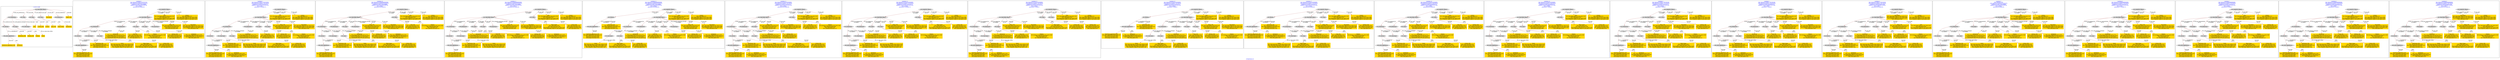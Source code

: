 digraph n0 {
fontcolor="blue"
remincross="true"
label="s29-gilcrease.csv"
subgraph cluster_0 {
label="1-correct model"
n2[style="filled",color="white",fillcolor="lightgray",label="E12_Production1"];
n3[style="filled",color="white",fillcolor="lightgray",label="E21_Person1"];
n4[style="filled",color="white",fillcolor="lightgray",label="E55_Type3"];
n5[style="filled",color="white",fillcolor="lightgray",label="E52_Time-Span1"];
n6[style="filled",color="white",fillcolor="lightgray",label="E82_Actor_Appellation1"];
n7[shape="plaintext",style="filled",fillcolor="gold",label="Attribution_URI"];
n8[style="filled",color="white",fillcolor="lightgray",label="E22_Man-Made_Object1"];
n9[style="filled",color="white",fillcolor="lightgray",label="E35_Title1"];
n10[style="filled",color="white",fillcolor="lightgray",label="E55_Type1"];
n11[style="filled",color="white",fillcolor="lightgray",label="E55_Type2"];
n12[shape="plaintext",style="filled",fillcolor="gold",label="Description"];
n13[style="filled",color="white",fillcolor="lightgray",label="E54_Dimension1"];
n14[shape="plaintext",style="filled",fillcolor="gold",label="Object_URI"];
n15[shape="plaintext",style="filled",fillcolor="gold",label="Title"];
n16[shape="plaintext",style="filled",fillcolor="gold",label="Dated"];
n17[shape="plaintext",style="filled",fillcolor="gold",label="Dimensions"];
n18[shape="plaintext",style="filled",fillcolor="gold",label="Culture_URI"];
n19[shape="plaintext",style="filled",fillcolor="gold",label="Culture"];
n20[shape="plaintext",style="filled",fillcolor="gold",label="Type_URI"];
n21[shape="plaintext",style="filled",fillcolor="gold",label="Object Name"];
n22[shape="plaintext",style="filled",fillcolor="gold",label="Medium_URI"];
n23[shape="plaintext",style="filled",fillcolor="gold",label="Medium"];
n24[shape="plaintext",style="filled",fillcolor="gold",label="Attribution_Appellation_URI"];
n25[shape="plaintext",style="filled",fillcolor="gold",label="Attribution"];
}
subgraph cluster_1 {
label="candidate 0\nlink coherence:0.9583333333333334\nnode coherence:0.9583333333333334\nconfidence:0.408178361538888\nmapping score:0.503122945909788\ncost:23.99862\n-precision:0.62-recall:0.65"
n27[style="filled",color="white",fillcolor="lightgray",label="E12_Production1"];
n28[style="filled",color="white",fillcolor="lightgray",label="E21_Person1"];
n29[style="filled",color="white",fillcolor="lightgray",label="E52_Time-Span2"];
n30[style="filled",color="white",fillcolor="lightgray",label="E55_Type1"];
n31[style="filled",color="white",fillcolor="lightgray",label="E82_Actor_Appellation1"];
n32[style="filled",color="white",fillcolor="lightgray",label="E22_Man-Made_Object1"];
n33[style="filled",color="white",fillcolor="lightgray",label="E54_Dimension1"];
n34[style="filled",color="white",fillcolor="lightgray",label="E55_Type2"];
n35[style="filled",color="white",fillcolor="lightgray",label="E55_Type3"];
n36[style="filled",color="white",fillcolor="lightgray",label="E8_Acquisition1"];
n37[style="filled",color="white",fillcolor="lightgray",label="E33_Linguistic_Object2"];
n38[shape="plaintext",style="filled",fillcolor="gold",label="Object_URI\n[E22_Man-Made_Object,classLink,0.541]\n[E78_Collection,classLink,0.197]\n[E38_Image,classLink,0.193]\n[E39_Actor,classLink,0.069]"];
n39[shape="plaintext",style="filled",fillcolor="gold",label="Dated\n[E52_Time-Span,P82_at_some_time_within,0.434]\n[E52_Time-Span,P82a_begin_of_the_begin,0.251]\n[E52_Time-Span,P82b_end_of_the_end,0.176]\n[E33_Linguistic_Object,P3_has_note,0.139]"];
n40[shape="plaintext",style="filled",fillcolor="gold",label="Title\n[E22_Man-Made_Object,P3_has_note,0.281]\n[E35_Title,label,0.255]\n[E73_Information_Object,P3_has_note,0.246]\n[E33_Linguistic_Object,P3_has_note,0.217]"];
n41[shape="plaintext",style="filled",fillcolor="gold",label="Attribution_Appellation_URI\n[E82_Actor_Appellation,classLink,0.554]\n[E21_Person,classLink,0.364]\n[E39_Actor,classLink,0.058]\n[E38_Image,classLink,0.023]"];
n42[shape="plaintext",style="filled",fillcolor="gold",label="Type_URI\n[E55_Type,classLink,0.553]\n[E74_Group,classLink,0.175]\n[E57_Material,classLink,0.162]\n[E55_Type,label,0.111]"];
n43[shape="plaintext",style="filled",fillcolor="gold",label="Culture\n[E35_Title,label,0.31]\n[E22_Man-Made_Object,P3_has_note,0.268]\n[E73_Information_Object,P3_has_note,0.228]\n[E33_Linguistic_Object,P3_has_note,0.194]"];
n44[shape="plaintext",style="filled",fillcolor="gold",label="Dimensions\n[E54_Dimension,P3_has_note,0.751]\n[E22_Man-Made_Object,P3_has_note,0.099]\n[E34_Inscription,P3_has_note,0.082]\n[E73_Information_Object,P3_has_note,0.068]"];
n45[shape="plaintext",style="filled",fillcolor="gold",label="Medium\n[E29_Design_or_Procedure,P3_has_note,0.309]\n[E57_Material,label,0.28]\n[E55_Type,label,0.26]\n[E57_Material,classLink,0.15]"];
n46[shape="plaintext",style="filled",fillcolor="gold",label="Description\n[E22_Man-Made_Object,P3_has_note,0.311]\n[E73_Information_Object,P3_has_note,0.266]\n[E33_Linguistic_Object,P3_has_note,0.228]\n[E35_Title,label,0.195]"];
n47[shape="plaintext",style="filled",fillcolor="gold",label="Attribution\n[E82_Actor_Appellation,label,0.526]\n[E22_Man-Made_Object,P3_has_note,0.164]\n[E8_Acquisition,P3_has_note,0.157]\n[E35_Title,label,0.153]"];
n48[shape="plaintext",style="filled",fillcolor="gold",label="Medium_URI\n[E55_Type,classLink,0.397]\n[E57_Material,classLink,0.357]\n[E74_Group,classLink,0.199]\n[E55_Type,label,0.047]"];
n49[shape="plaintext",style="filled",fillcolor="gold",label="Object Name\n[E55_Type,label,0.492]\n[E55_Type,classLink,0.188]\n[E29_Design_or_Procedure,P3_has_note,0.165]\n[E22_Man-Made_Object,P3_has_note,0.155]"];
n50[shape="plaintext",style="filled",fillcolor="gold",label="Attribution_URI\n[E21_Person,classLink,0.335]\n[E82_Actor_Appellation,classLink,0.291]\n[E39_Actor,classLink,0.27]\n[E38_Image,classLink,0.104]"];
n51[shape="plaintext",style="filled",fillcolor="gold",label="Culture_URI\n[E55_Type,classLink,0.519]\n[E74_Group,classLink,0.241]\n[E57_Material,classLink,0.208]\n[E55_Type,label,0.033]"];
}
subgraph cluster_2 {
label="candidate 1\nlink coherence:0.9565217391304348\nnode coherence:0.9565217391304348\nconfidence:0.43456076114119174\nmapping score:0.5232179762810184\ncost:22.99877\n-precision:0.74-recall:0.74"
n53[style="filled",color="white",fillcolor="lightgray",label="E12_Production1"];
n54[style="filled",color="white",fillcolor="lightgray",label="E21_Person1"];
n55[style="filled",color="white",fillcolor="lightgray",label="E52_Time-Span2"];
n56[style="filled",color="white",fillcolor="lightgray",label="E55_Type1"];
n57[style="filled",color="white",fillcolor="lightgray",label="E82_Actor_Appellation1"];
n58[style="filled",color="white",fillcolor="lightgray",label="E22_Man-Made_Object1"];
n59[style="filled",color="white",fillcolor="lightgray",label="E54_Dimension1"];
n60[style="filled",color="white",fillcolor="lightgray",label="E55_Type2"];
n61[style="filled",color="white",fillcolor="lightgray",label="E55_Type3"];
n62[style="filled",color="white",fillcolor="lightgray",label="E33_Linguistic_Object2"];
n63[shape="plaintext",style="filled",fillcolor="gold",label="Object_URI\n[E22_Man-Made_Object,classLink,0.541]\n[E78_Collection,classLink,0.197]\n[E38_Image,classLink,0.193]\n[E39_Actor,classLink,0.069]"];
n64[shape="plaintext",style="filled",fillcolor="gold",label="Dated\n[E52_Time-Span,P82_at_some_time_within,0.434]\n[E52_Time-Span,P82a_begin_of_the_begin,0.251]\n[E52_Time-Span,P82b_end_of_the_end,0.176]\n[E33_Linguistic_Object,P3_has_note,0.139]"];
n65[shape="plaintext",style="filled",fillcolor="gold",label="Title\n[E22_Man-Made_Object,P3_has_note,0.281]\n[E35_Title,label,0.255]\n[E73_Information_Object,P3_has_note,0.246]\n[E33_Linguistic_Object,P3_has_note,0.217]"];
n66[shape="plaintext",style="filled",fillcolor="gold",label="Attribution_Appellation_URI\n[E82_Actor_Appellation,classLink,0.554]\n[E21_Person,classLink,0.364]\n[E39_Actor,classLink,0.058]\n[E38_Image,classLink,0.023]"];
n67[shape="plaintext",style="filled",fillcolor="gold",label="Type_URI\n[E55_Type,classLink,0.553]\n[E74_Group,classLink,0.175]\n[E57_Material,classLink,0.162]\n[E55_Type,label,0.111]"];
n68[shape="plaintext",style="filled",fillcolor="gold",label="Culture\n[E35_Title,label,0.31]\n[E22_Man-Made_Object,P3_has_note,0.268]\n[E73_Information_Object,P3_has_note,0.228]\n[E33_Linguistic_Object,P3_has_note,0.194]"];
n69[shape="plaintext",style="filled",fillcolor="gold",label="Dimensions\n[E54_Dimension,P3_has_note,0.751]\n[E22_Man-Made_Object,P3_has_note,0.099]\n[E34_Inscription,P3_has_note,0.082]\n[E73_Information_Object,P3_has_note,0.068]"];
n70[shape="plaintext",style="filled",fillcolor="gold",label="Description\n[E22_Man-Made_Object,P3_has_note,0.311]\n[E73_Information_Object,P3_has_note,0.266]\n[E33_Linguistic_Object,P3_has_note,0.228]\n[E35_Title,label,0.195]"];
n71[shape="plaintext",style="filled",fillcolor="gold",label="Medium_URI\n[E55_Type,classLink,0.397]\n[E57_Material,classLink,0.357]\n[E74_Group,classLink,0.199]\n[E55_Type,label,0.047]"];
n72[shape="plaintext",style="filled",fillcolor="gold",label="Medium\n[E29_Design_or_Procedure,P3_has_note,0.309]\n[E57_Material,label,0.28]\n[E55_Type,label,0.26]\n[E57_Material,classLink,0.15]"];
n73[shape="plaintext",style="filled",fillcolor="gold",label="Object Name\n[E55_Type,label,0.492]\n[E55_Type,classLink,0.188]\n[E29_Design_or_Procedure,P3_has_note,0.165]\n[E22_Man-Made_Object,P3_has_note,0.155]"];
n74[shape="plaintext",style="filled",fillcolor="gold",label="Attribution_URI\n[E21_Person,classLink,0.335]\n[E82_Actor_Appellation,classLink,0.291]\n[E39_Actor,classLink,0.27]\n[E38_Image,classLink,0.104]"];
n75[shape="plaintext",style="filled",fillcolor="gold",label="Attribution\n[E82_Actor_Appellation,label,0.526]\n[E22_Man-Made_Object,P3_has_note,0.164]\n[E8_Acquisition,P3_has_note,0.157]\n[E35_Title,label,0.153]"];
n76[shape="plaintext",style="filled",fillcolor="gold",label="Culture_URI\n[E55_Type,classLink,0.519]\n[E74_Group,classLink,0.241]\n[E57_Material,classLink,0.208]\n[E55_Type,label,0.033]"];
}
subgraph cluster_3 {
label="candidate 10\nlink coherence:0.9166666666666666\nnode coherence:0.9583333333333334\nconfidence:0.408178361538888\nmapping score:0.503122945909788\ncost:23.99867\n-precision:0.58-recall:0.61"
n78[style="filled",color="white",fillcolor="lightgray",label="E12_Production1"];
n79[style="filled",color="white",fillcolor="lightgray",label="E21_Person1"];
n80[style="filled",color="white",fillcolor="lightgray",label="E52_Time-Span2"];
n81[style="filled",color="white",fillcolor="lightgray",label="E55_Type1"];
n82[style="filled",color="white",fillcolor="lightgray",label="E82_Actor_Appellation1"];
n83[style="filled",color="white",fillcolor="lightgray",label="E22_Man-Made_Object1"];
n84[style="filled",color="white",fillcolor="lightgray",label="E54_Dimension1"];
n85[style="filled",color="white",fillcolor="lightgray",label="E55_Type3"];
n86[style="filled",color="white",fillcolor="lightgray",label="E8_Acquisition1"];
n87[style="filled",color="white",fillcolor="lightgray",label="E33_Linguistic_Object2"];
n88[style="filled",color="white",fillcolor="lightgray",label="E55_Type2"];
n89[shape="plaintext",style="filled",fillcolor="gold",label="Object_URI\n[E22_Man-Made_Object,classLink,0.541]\n[E78_Collection,classLink,0.197]\n[E38_Image,classLink,0.193]\n[E39_Actor,classLink,0.069]"];
n90[shape="plaintext",style="filled",fillcolor="gold",label="Dated\n[E52_Time-Span,P82_at_some_time_within,0.434]\n[E52_Time-Span,P82a_begin_of_the_begin,0.251]\n[E52_Time-Span,P82b_end_of_the_end,0.176]\n[E33_Linguistic_Object,P3_has_note,0.139]"];
n91[shape="plaintext",style="filled",fillcolor="gold",label="Title\n[E22_Man-Made_Object,P3_has_note,0.281]\n[E35_Title,label,0.255]\n[E73_Information_Object,P3_has_note,0.246]\n[E33_Linguistic_Object,P3_has_note,0.217]"];
n92[shape="plaintext",style="filled",fillcolor="gold",label="Attribution_Appellation_URI\n[E82_Actor_Appellation,classLink,0.554]\n[E21_Person,classLink,0.364]\n[E39_Actor,classLink,0.058]\n[E38_Image,classLink,0.023]"];
n93[shape="plaintext",style="filled",fillcolor="gold",label="Type_URI\n[E55_Type,classLink,0.553]\n[E74_Group,classLink,0.175]\n[E57_Material,classLink,0.162]\n[E55_Type,label,0.111]"];
n94[shape="plaintext",style="filled",fillcolor="gold",label="Culture\n[E35_Title,label,0.31]\n[E22_Man-Made_Object,P3_has_note,0.268]\n[E73_Information_Object,P3_has_note,0.228]\n[E33_Linguistic_Object,P3_has_note,0.194]"];
n95[shape="plaintext",style="filled",fillcolor="gold",label="Dimensions\n[E54_Dimension,P3_has_note,0.751]\n[E22_Man-Made_Object,P3_has_note,0.099]\n[E34_Inscription,P3_has_note,0.082]\n[E73_Information_Object,P3_has_note,0.068]"];
n96[shape="plaintext",style="filled",fillcolor="gold",label="Medium\n[E29_Design_or_Procedure,P3_has_note,0.309]\n[E57_Material,label,0.28]\n[E55_Type,label,0.26]\n[E57_Material,classLink,0.15]"];
n97[shape="plaintext",style="filled",fillcolor="gold",label="Description\n[E22_Man-Made_Object,P3_has_note,0.311]\n[E73_Information_Object,P3_has_note,0.266]\n[E33_Linguistic_Object,P3_has_note,0.228]\n[E35_Title,label,0.195]"];
n98[shape="plaintext",style="filled",fillcolor="gold",label="Attribution\n[E82_Actor_Appellation,label,0.526]\n[E22_Man-Made_Object,P3_has_note,0.164]\n[E8_Acquisition,P3_has_note,0.157]\n[E35_Title,label,0.153]"];
n99[shape="plaintext",style="filled",fillcolor="gold",label="Medium_URI\n[E55_Type,classLink,0.397]\n[E57_Material,classLink,0.357]\n[E74_Group,classLink,0.199]\n[E55_Type,label,0.047]"];
n100[shape="plaintext",style="filled",fillcolor="gold",label="Object Name\n[E55_Type,label,0.492]\n[E55_Type,classLink,0.188]\n[E29_Design_or_Procedure,P3_has_note,0.165]\n[E22_Man-Made_Object,P3_has_note,0.155]"];
n101[shape="plaintext",style="filled",fillcolor="gold",label="Attribution_URI\n[E21_Person,classLink,0.335]\n[E82_Actor_Appellation,classLink,0.291]\n[E39_Actor,classLink,0.27]\n[E38_Image,classLink,0.104]"];
n102[shape="plaintext",style="filled",fillcolor="gold",label="Culture_URI\n[E55_Type,classLink,0.519]\n[E74_Group,classLink,0.241]\n[E57_Material,classLink,0.208]\n[E55_Type,label,0.033]"];
}
subgraph cluster_4 {
label="candidate 11\nlink coherence:0.9166666666666666\nnode coherence:0.9583333333333334\nconfidence:0.408178361538888\nmapping score:0.503122945909788\ncost:23.99874\n-precision:0.62-recall:0.65"
n104[style="filled",color="white",fillcolor="lightgray",label="E12_Production1"];
n105[style="filled",color="white",fillcolor="lightgray",label="E21_Person1"];
n106[style="filled",color="white",fillcolor="lightgray",label="E52_Time-Span2"];
n107[style="filled",color="white",fillcolor="lightgray",label="E82_Actor_Appellation1"];
n108[style="filled",color="white",fillcolor="lightgray",label="E22_Man-Made_Object1"];
n109[style="filled",color="white",fillcolor="lightgray",label="E54_Dimension1"];
n110[style="filled",color="white",fillcolor="lightgray",label="E55_Type2"];
n111[style="filled",color="white",fillcolor="lightgray",label="E55_Type3"];
n112[style="filled",color="white",fillcolor="lightgray",label="E8_Acquisition1"];
n113[style="filled",color="white",fillcolor="lightgray",label="E33_Linguistic_Object2"];
n114[style="filled",color="white",fillcolor="lightgray",label="E55_Type1"];
n115[shape="plaintext",style="filled",fillcolor="gold",label="Object_URI\n[E22_Man-Made_Object,classLink,0.541]\n[E78_Collection,classLink,0.197]\n[E38_Image,classLink,0.193]\n[E39_Actor,classLink,0.069]"];
n116[shape="plaintext",style="filled",fillcolor="gold",label="Dated\n[E52_Time-Span,P82_at_some_time_within,0.434]\n[E52_Time-Span,P82a_begin_of_the_begin,0.251]\n[E52_Time-Span,P82b_end_of_the_end,0.176]\n[E33_Linguistic_Object,P3_has_note,0.139]"];
n117[shape="plaintext",style="filled",fillcolor="gold",label="Title\n[E22_Man-Made_Object,P3_has_note,0.281]\n[E35_Title,label,0.255]\n[E73_Information_Object,P3_has_note,0.246]\n[E33_Linguistic_Object,P3_has_note,0.217]"];
n118[shape="plaintext",style="filled",fillcolor="gold",label="Attribution_Appellation_URI\n[E82_Actor_Appellation,classLink,0.554]\n[E21_Person,classLink,0.364]\n[E39_Actor,classLink,0.058]\n[E38_Image,classLink,0.023]"];
n119[shape="plaintext",style="filled",fillcolor="gold",label="Type_URI\n[E55_Type,classLink,0.553]\n[E74_Group,classLink,0.175]\n[E57_Material,classLink,0.162]\n[E55_Type,label,0.111]"];
n120[shape="plaintext",style="filled",fillcolor="gold",label="Culture\n[E35_Title,label,0.31]\n[E22_Man-Made_Object,P3_has_note,0.268]\n[E73_Information_Object,P3_has_note,0.228]\n[E33_Linguistic_Object,P3_has_note,0.194]"];
n121[shape="plaintext",style="filled",fillcolor="gold",label="Dimensions\n[E54_Dimension,P3_has_note,0.751]\n[E22_Man-Made_Object,P3_has_note,0.099]\n[E34_Inscription,P3_has_note,0.082]\n[E73_Information_Object,P3_has_note,0.068]"];
n122[shape="plaintext",style="filled",fillcolor="gold",label="Medium\n[E29_Design_or_Procedure,P3_has_note,0.309]\n[E57_Material,label,0.28]\n[E55_Type,label,0.26]\n[E57_Material,classLink,0.15]"];
n123[shape="plaintext",style="filled",fillcolor="gold",label="Description\n[E22_Man-Made_Object,P3_has_note,0.311]\n[E73_Information_Object,P3_has_note,0.266]\n[E33_Linguistic_Object,P3_has_note,0.228]\n[E35_Title,label,0.195]"];
n124[shape="plaintext",style="filled",fillcolor="gold",label="Attribution\n[E82_Actor_Appellation,label,0.526]\n[E22_Man-Made_Object,P3_has_note,0.164]\n[E8_Acquisition,P3_has_note,0.157]\n[E35_Title,label,0.153]"];
n125[shape="plaintext",style="filled",fillcolor="gold",label="Medium_URI\n[E55_Type,classLink,0.397]\n[E57_Material,classLink,0.357]\n[E74_Group,classLink,0.199]\n[E55_Type,label,0.047]"];
n126[shape="plaintext",style="filled",fillcolor="gold",label="Object Name\n[E55_Type,label,0.492]\n[E55_Type,classLink,0.188]\n[E29_Design_or_Procedure,P3_has_note,0.165]\n[E22_Man-Made_Object,P3_has_note,0.155]"];
n127[shape="plaintext",style="filled",fillcolor="gold",label="Attribution_URI\n[E21_Person,classLink,0.335]\n[E82_Actor_Appellation,classLink,0.291]\n[E39_Actor,classLink,0.27]\n[E38_Image,classLink,0.104]"];
n128[shape="plaintext",style="filled",fillcolor="gold",label="Culture_URI\n[E55_Type,classLink,0.519]\n[E74_Group,classLink,0.241]\n[E57_Material,classLink,0.208]\n[E55_Type,label,0.033]"];
}
subgraph cluster_5 {
label="candidate 12\nlink coherence:0.9166666666666666\nnode coherence:0.9583333333333334\nconfidence:0.408178361538888\nmapping score:0.503122945909788\ncost:23.99884\n-precision:0.58-recall:0.61"
n130[style="filled",color="white",fillcolor="lightgray",label="E12_Production1"];
n131[style="filled",color="white",fillcolor="lightgray",label="E52_Time-Span2"];
n132[style="filled",color="white",fillcolor="lightgray",label="E55_Type1"];
n133[style="filled",color="white",fillcolor="lightgray",label="E21_Person1"];
n134[style="filled",color="white",fillcolor="lightgray",label="E82_Actor_Appellation1"];
n135[style="filled",color="white",fillcolor="lightgray",label="E22_Man-Made_Object1"];
n136[style="filled",color="white",fillcolor="lightgray",label="E54_Dimension1"];
n137[style="filled",color="white",fillcolor="lightgray",label="E55_Type2"];
n138[style="filled",color="white",fillcolor="lightgray",label="E55_Type3"];
n139[style="filled",color="white",fillcolor="lightgray",label="E8_Acquisition1"];
n140[style="filled",color="white",fillcolor="lightgray",label="E33_Linguistic_Object2"];
n141[shape="plaintext",style="filled",fillcolor="gold",label="Object_URI\n[E22_Man-Made_Object,classLink,0.541]\n[E78_Collection,classLink,0.197]\n[E38_Image,classLink,0.193]\n[E39_Actor,classLink,0.069]"];
n142[shape="plaintext",style="filled",fillcolor="gold",label="Dated\n[E52_Time-Span,P82_at_some_time_within,0.434]\n[E52_Time-Span,P82a_begin_of_the_begin,0.251]\n[E52_Time-Span,P82b_end_of_the_end,0.176]\n[E33_Linguistic_Object,P3_has_note,0.139]"];
n143[shape="plaintext",style="filled",fillcolor="gold",label="Title\n[E22_Man-Made_Object,P3_has_note,0.281]\n[E35_Title,label,0.255]\n[E73_Information_Object,P3_has_note,0.246]\n[E33_Linguistic_Object,P3_has_note,0.217]"];
n144[shape="plaintext",style="filled",fillcolor="gold",label="Attribution_Appellation_URI\n[E82_Actor_Appellation,classLink,0.554]\n[E21_Person,classLink,0.364]\n[E39_Actor,classLink,0.058]\n[E38_Image,classLink,0.023]"];
n145[shape="plaintext",style="filled",fillcolor="gold",label="Type_URI\n[E55_Type,classLink,0.553]\n[E74_Group,classLink,0.175]\n[E57_Material,classLink,0.162]\n[E55_Type,label,0.111]"];
n146[shape="plaintext",style="filled",fillcolor="gold",label="Culture\n[E35_Title,label,0.31]\n[E22_Man-Made_Object,P3_has_note,0.268]\n[E73_Information_Object,P3_has_note,0.228]\n[E33_Linguistic_Object,P3_has_note,0.194]"];
n147[shape="plaintext",style="filled",fillcolor="gold",label="Dimensions\n[E54_Dimension,P3_has_note,0.751]\n[E22_Man-Made_Object,P3_has_note,0.099]\n[E34_Inscription,P3_has_note,0.082]\n[E73_Information_Object,P3_has_note,0.068]"];
n148[shape="plaintext",style="filled",fillcolor="gold",label="Medium\n[E29_Design_or_Procedure,P3_has_note,0.309]\n[E57_Material,label,0.28]\n[E55_Type,label,0.26]\n[E57_Material,classLink,0.15]"];
n149[shape="plaintext",style="filled",fillcolor="gold",label="Description\n[E22_Man-Made_Object,P3_has_note,0.311]\n[E73_Information_Object,P3_has_note,0.266]\n[E33_Linguistic_Object,P3_has_note,0.228]\n[E35_Title,label,0.195]"];
n150[shape="plaintext",style="filled",fillcolor="gold",label="Attribution\n[E82_Actor_Appellation,label,0.526]\n[E22_Man-Made_Object,P3_has_note,0.164]\n[E8_Acquisition,P3_has_note,0.157]\n[E35_Title,label,0.153]"];
n151[shape="plaintext",style="filled",fillcolor="gold",label="Medium_URI\n[E55_Type,classLink,0.397]\n[E57_Material,classLink,0.357]\n[E74_Group,classLink,0.199]\n[E55_Type,label,0.047]"];
n152[shape="plaintext",style="filled",fillcolor="gold",label="Object Name\n[E55_Type,label,0.492]\n[E55_Type,classLink,0.188]\n[E29_Design_or_Procedure,P3_has_note,0.165]\n[E22_Man-Made_Object,P3_has_note,0.155]"];
n153[shape="plaintext",style="filled",fillcolor="gold",label="Attribution_URI\n[E21_Person,classLink,0.335]\n[E82_Actor_Appellation,classLink,0.291]\n[E39_Actor,classLink,0.27]\n[E38_Image,classLink,0.104]"];
n154[shape="plaintext",style="filled",fillcolor="gold",label="Culture_URI\n[E55_Type,classLink,0.519]\n[E74_Group,classLink,0.241]\n[E57_Material,classLink,0.208]\n[E55_Type,label,0.033]"];
}
subgraph cluster_6 {
label="candidate 13\nlink coherence:0.9130434782608695\nnode coherence:0.9565217391304348\nconfidence:0.43456076114119174\nmapping score:0.5232179762810184\ncost:22.99882\n-precision:0.65-recall:0.65"
n156[style="filled",color="white",fillcolor="lightgray",label="E12_Production1"];
n157[style="filled",color="white",fillcolor="lightgray",label="E21_Person1"];
n158[style="filled",color="white",fillcolor="lightgray",label="E52_Time-Span2"];
n159[style="filled",color="white",fillcolor="lightgray",label="E55_Type1"];
n160[style="filled",color="white",fillcolor="lightgray",label="E82_Actor_Appellation1"];
n161[style="filled",color="white",fillcolor="lightgray",label="E22_Man-Made_Object1"];
n162[style="filled",color="white",fillcolor="lightgray",label="E54_Dimension1"];
n163[style="filled",color="white",fillcolor="lightgray",label="E55_Type3"];
n164[style="filled",color="white",fillcolor="lightgray",label="E33_Linguistic_Object2"];
n165[style="filled",color="white",fillcolor="lightgray",label="E55_Type2"];
n166[shape="plaintext",style="filled",fillcolor="gold",label="Object_URI\n[E22_Man-Made_Object,classLink,0.541]\n[E78_Collection,classLink,0.197]\n[E38_Image,classLink,0.193]\n[E39_Actor,classLink,0.069]"];
n167[shape="plaintext",style="filled",fillcolor="gold",label="Dated\n[E52_Time-Span,P82_at_some_time_within,0.434]\n[E52_Time-Span,P82a_begin_of_the_begin,0.251]\n[E52_Time-Span,P82b_end_of_the_end,0.176]\n[E33_Linguistic_Object,P3_has_note,0.139]"];
n168[shape="plaintext",style="filled",fillcolor="gold",label="Title\n[E22_Man-Made_Object,P3_has_note,0.281]\n[E35_Title,label,0.255]\n[E73_Information_Object,P3_has_note,0.246]\n[E33_Linguistic_Object,P3_has_note,0.217]"];
n169[shape="plaintext",style="filled",fillcolor="gold",label="Attribution_Appellation_URI\n[E82_Actor_Appellation,classLink,0.554]\n[E21_Person,classLink,0.364]\n[E39_Actor,classLink,0.058]\n[E38_Image,classLink,0.023]"];
n170[shape="plaintext",style="filled",fillcolor="gold",label="Type_URI\n[E55_Type,classLink,0.553]\n[E74_Group,classLink,0.175]\n[E57_Material,classLink,0.162]\n[E55_Type,label,0.111]"];
n171[shape="plaintext",style="filled",fillcolor="gold",label="Culture\n[E35_Title,label,0.31]\n[E22_Man-Made_Object,P3_has_note,0.268]\n[E73_Information_Object,P3_has_note,0.228]\n[E33_Linguistic_Object,P3_has_note,0.194]"];
n172[shape="plaintext",style="filled",fillcolor="gold",label="Dimensions\n[E54_Dimension,P3_has_note,0.751]\n[E22_Man-Made_Object,P3_has_note,0.099]\n[E34_Inscription,P3_has_note,0.082]\n[E73_Information_Object,P3_has_note,0.068]"];
n173[shape="plaintext",style="filled",fillcolor="gold",label="Medium\n[E29_Design_or_Procedure,P3_has_note,0.309]\n[E57_Material,label,0.28]\n[E55_Type,label,0.26]\n[E57_Material,classLink,0.15]"];
n174[shape="plaintext",style="filled",fillcolor="gold",label="Description\n[E22_Man-Made_Object,P3_has_note,0.311]\n[E73_Information_Object,P3_has_note,0.266]\n[E33_Linguistic_Object,P3_has_note,0.228]\n[E35_Title,label,0.195]"];
n175[shape="plaintext",style="filled",fillcolor="gold",label="Medium_URI\n[E55_Type,classLink,0.397]\n[E57_Material,classLink,0.357]\n[E74_Group,classLink,0.199]\n[E55_Type,label,0.047]"];
n176[shape="plaintext",style="filled",fillcolor="gold",label="Object Name\n[E55_Type,label,0.492]\n[E55_Type,classLink,0.188]\n[E29_Design_or_Procedure,P3_has_note,0.165]\n[E22_Man-Made_Object,P3_has_note,0.155]"];
n177[shape="plaintext",style="filled",fillcolor="gold",label="Attribution_URI\n[E21_Person,classLink,0.335]\n[E82_Actor_Appellation,classLink,0.291]\n[E39_Actor,classLink,0.27]\n[E38_Image,classLink,0.104]"];
n178[shape="plaintext",style="filled",fillcolor="gold",label="Attribution\n[E82_Actor_Appellation,label,0.526]\n[E22_Man-Made_Object,P3_has_note,0.164]\n[E8_Acquisition,P3_has_note,0.157]\n[E35_Title,label,0.153]"];
n179[shape="plaintext",style="filled",fillcolor="gold",label="Culture_URI\n[E55_Type,classLink,0.519]\n[E74_Group,classLink,0.241]\n[E57_Material,classLink,0.208]\n[E55_Type,label,0.033]"];
}
subgraph cluster_7 {
label="candidate 14\nlink coherence:0.9130434782608695\nnode coherence:0.9565217391304348\nconfidence:0.43456076114119174\nmapping score:0.5232179762810184\ncost:22.99889\n-precision:0.74-recall:0.74"
n181[style="filled",color="white",fillcolor="lightgray",label="E12_Production1"];
n182[style="filled",color="white",fillcolor="lightgray",label="E21_Person1"];
n183[style="filled",color="white",fillcolor="lightgray",label="E52_Time-Span2"];
n184[style="filled",color="white",fillcolor="lightgray",label="E82_Actor_Appellation1"];
n185[style="filled",color="white",fillcolor="lightgray",label="E22_Man-Made_Object1"];
n186[style="filled",color="white",fillcolor="lightgray",label="E54_Dimension1"];
n187[style="filled",color="white",fillcolor="lightgray",label="E55_Type2"];
n188[style="filled",color="white",fillcolor="lightgray",label="E55_Type3"];
n189[style="filled",color="white",fillcolor="lightgray",label="E33_Linguistic_Object2"];
n190[style="filled",color="white",fillcolor="lightgray",label="E55_Type1"];
n191[shape="plaintext",style="filled",fillcolor="gold",label="Object_URI\n[E22_Man-Made_Object,classLink,0.541]\n[E78_Collection,classLink,0.197]\n[E38_Image,classLink,0.193]\n[E39_Actor,classLink,0.069]"];
n192[shape="plaintext",style="filled",fillcolor="gold",label="Dated\n[E52_Time-Span,P82_at_some_time_within,0.434]\n[E52_Time-Span,P82a_begin_of_the_begin,0.251]\n[E52_Time-Span,P82b_end_of_the_end,0.176]\n[E33_Linguistic_Object,P3_has_note,0.139]"];
n193[shape="plaintext",style="filled",fillcolor="gold",label="Title\n[E22_Man-Made_Object,P3_has_note,0.281]\n[E35_Title,label,0.255]\n[E73_Information_Object,P3_has_note,0.246]\n[E33_Linguistic_Object,P3_has_note,0.217]"];
n194[shape="plaintext",style="filled",fillcolor="gold",label="Attribution_Appellation_URI\n[E82_Actor_Appellation,classLink,0.554]\n[E21_Person,classLink,0.364]\n[E39_Actor,classLink,0.058]\n[E38_Image,classLink,0.023]"];
n195[shape="plaintext",style="filled",fillcolor="gold",label="Type_URI\n[E55_Type,classLink,0.553]\n[E74_Group,classLink,0.175]\n[E57_Material,classLink,0.162]\n[E55_Type,label,0.111]"];
n196[shape="plaintext",style="filled",fillcolor="gold",label="Culture\n[E35_Title,label,0.31]\n[E22_Man-Made_Object,P3_has_note,0.268]\n[E73_Information_Object,P3_has_note,0.228]\n[E33_Linguistic_Object,P3_has_note,0.194]"];
n197[shape="plaintext",style="filled",fillcolor="gold",label="Dimensions\n[E54_Dimension,P3_has_note,0.751]\n[E22_Man-Made_Object,P3_has_note,0.099]\n[E34_Inscription,P3_has_note,0.082]\n[E73_Information_Object,P3_has_note,0.068]"];
n198[shape="plaintext",style="filled",fillcolor="gold",label="Description\n[E22_Man-Made_Object,P3_has_note,0.311]\n[E73_Information_Object,P3_has_note,0.266]\n[E33_Linguistic_Object,P3_has_note,0.228]\n[E35_Title,label,0.195]"];
n199[shape="plaintext",style="filled",fillcolor="gold",label="Medium_URI\n[E55_Type,classLink,0.397]\n[E57_Material,classLink,0.357]\n[E74_Group,classLink,0.199]\n[E55_Type,label,0.047]"];
n200[shape="plaintext",style="filled",fillcolor="gold",label="Medium\n[E29_Design_or_Procedure,P3_has_note,0.309]\n[E57_Material,label,0.28]\n[E55_Type,label,0.26]\n[E57_Material,classLink,0.15]"];
n201[shape="plaintext",style="filled",fillcolor="gold",label="Object Name\n[E55_Type,label,0.492]\n[E55_Type,classLink,0.188]\n[E29_Design_or_Procedure,P3_has_note,0.165]\n[E22_Man-Made_Object,P3_has_note,0.155]"];
n202[shape="plaintext",style="filled",fillcolor="gold",label="Attribution_URI\n[E21_Person,classLink,0.335]\n[E82_Actor_Appellation,classLink,0.291]\n[E39_Actor,classLink,0.27]\n[E38_Image,classLink,0.104]"];
n203[shape="plaintext",style="filled",fillcolor="gold",label="Attribution\n[E82_Actor_Appellation,label,0.526]\n[E22_Man-Made_Object,P3_has_note,0.164]\n[E8_Acquisition,P3_has_note,0.157]\n[E35_Title,label,0.153]"];
n204[shape="plaintext",style="filled",fillcolor="gold",label="Culture_URI\n[E55_Type,classLink,0.519]\n[E74_Group,classLink,0.241]\n[E57_Material,classLink,0.208]\n[E55_Type,label,0.033]"];
}
subgraph cluster_8 {
label="candidate 15\nlink coherence:0.9130434782608695\nnode coherence:0.9565217391304348\nconfidence:0.43456076114119174\nmapping score:0.5232179762810184\ncost:22.99896\n-precision:0.7-recall:0.7"
n206[style="filled",color="white",fillcolor="lightgray",label="E12_Production1"];
n207[style="filled",color="white",fillcolor="lightgray",label="E21_Person1"];
n208[style="filled",color="white",fillcolor="lightgray",label="E52_Time-Span2"];
n209[style="filled",color="white",fillcolor="lightgray",label="E82_Actor_Appellation1"];
n210[style="filled",color="white",fillcolor="lightgray",label="E22_Man-Made_Object1"];
n211[style="filled",color="white",fillcolor="lightgray",label="E54_Dimension1"];
n212[style="filled",color="white",fillcolor="lightgray",label="E55_Type3"];
n213[style="filled",color="white",fillcolor="lightgray",label="E33_Linguistic_Object2"];
n214[style="filled",color="white",fillcolor="lightgray",label="E55_Type1"];
n215[style="filled",color="white",fillcolor="lightgray",label="E55_Type4"];
n216[shape="plaintext",style="filled",fillcolor="gold",label="Object_URI\n[E22_Man-Made_Object,classLink,0.541]\n[E78_Collection,classLink,0.197]\n[E38_Image,classLink,0.193]\n[E39_Actor,classLink,0.069]"];
n217[shape="plaintext",style="filled",fillcolor="gold",label="Dated\n[E52_Time-Span,P82_at_some_time_within,0.434]\n[E52_Time-Span,P82a_begin_of_the_begin,0.251]\n[E52_Time-Span,P82b_end_of_the_end,0.176]\n[E33_Linguistic_Object,P3_has_note,0.139]"];
n218[shape="plaintext",style="filled",fillcolor="gold",label="Title\n[E22_Man-Made_Object,P3_has_note,0.281]\n[E35_Title,label,0.255]\n[E73_Information_Object,P3_has_note,0.246]\n[E33_Linguistic_Object,P3_has_note,0.217]"];
n219[shape="plaintext",style="filled",fillcolor="gold",label="Attribution_Appellation_URI\n[E82_Actor_Appellation,classLink,0.554]\n[E21_Person,classLink,0.364]\n[E39_Actor,classLink,0.058]\n[E38_Image,classLink,0.023]"];
n220[shape="plaintext",style="filled",fillcolor="gold",label="Culture\n[E35_Title,label,0.31]\n[E22_Man-Made_Object,P3_has_note,0.268]\n[E73_Information_Object,P3_has_note,0.228]\n[E33_Linguistic_Object,P3_has_note,0.194]"];
n221[shape="plaintext",style="filled",fillcolor="gold",label="Dimensions\n[E54_Dimension,P3_has_note,0.751]\n[E22_Man-Made_Object,P3_has_note,0.099]\n[E34_Inscription,P3_has_note,0.082]\n[E73_Information_Object,P3_has_note,0.068]"];
n222[shape="plaintext",style="filled",fillcolor="gold",label="Description\n[E22_Man-Made_Object,P3_has_note,0.311]\n[E73_Information_Object,P3_has_note,0.266]\n[E33_Linguistic_Object,P3_has_note,0.228]\n[E35_Title,label,0.195]"];
n223[shape="plaintext",style="filled",fillcolor="gold",label="Type_URI\n[E55_Type,classLink,0.553]\n[E74_Group,classLink,0.175]\n[E57_Material,classLink,0.162]\n[E55_Type,label,0.111]"];
n224[shape="plaintext",style="filled",fillcolor="gold",label="Medium\n[E29_Design_or_Procedure,P3_has_note,0.309]\n[E57_Material,label,0.28]\n[E55_Type,label,0.26]\n[E57_Material,classLink,0.15]"];
n225[shape="plaintext",style="filled",fillcolor="gold",label="Object Name\n[E55_Type,label,0.492]\n[E55_Type,classLink,0.188]\n[E29_Design_or_Procedure,P3_has_note,0.165]\n[E22_Man-Made_Object,P3_has_note,0.155]"];
n226[shape="plaintext",style="filled",fillcolor="gold",label="Attribution_URI\n[E21_Person,classLink,0.335]\n[E82_Actor_Appellation,classLink,0.291]\n[E39_Actor,classLink,0.27]\n[E38_Image,classLink,0.104]"];
n227[shape="plaintext",style="filled",fillcolor="gold",label="Medium_URI\n[E55_Type,classLink,0.397]\n[E57_Material,classLink,0.357]\n[E74_Group,classLink,0.199]\n[E55_Type,label,0.047]"];
n228[shape="plaintext",style="filled",fillcolor="gold",label="Attribution\n[E82_Actor_Appellation,label,0.526]\n[E22_Man-Made_Object,P3_has_note,0.164]\n[E8_Acquisition,P3_has_note,0.157]\n[E35_Title,label,0.153]"];
n229[shape="plaintext",style="filled",fillcolor="gold",label="Culture_URI\n[E55_Type,classLink,0.519]\n[E74_Group,classLink,0.241]\n[E57_Material,classLink,0.208]\n[E55_Type,label,0.033]"];
}
subgraph cluster_9 {
label="candidate 16\nlink coherence:0.9130434782608695\nnode coherence:0.9565217391304348\nconfidence:0.43456076114119174\nmapping score:0.5232179762810184\ncost:22.99899\n-precision:0.7-recall:0.7"
n231[style="filled",color="white",fillcolor="lightgray",label="E12_Production1"];
n232[style="filled",color="white",fillcolor="lightgray",label="E52_Time-Span2"];
n233[style="filled",color="white",fillcolor="lightgray",label="E55_Type1"];
n234[style="filled",color="white",fillcolor="lightgray",label="E21_Person1"];
n235[style="filled",color="white",fillcolor="lightgray",label="E82_Actor_Appellation1"];
n236[style="filled",color="white",fillcolor="lightgray",label="E22_Man-Made_Object1"];
n237[style="filled",color="white",fillcolor="lightgray",label="E54_Dimension1"];
n238[style="filled",color="white",fillcolor="lightgray",label="E55_Type2"];
n239[style="filled",color="white",fillcolor="lightgray",label="E55_Type3"];
n240[style="filled",color="white",fillcolor="lightgray",label="E33_Linguistic_Object2"];
n241[shape="plaintext",style="filled",fillcolor="gold",label="Object_URI\n[E22_Man-Made_Object,classLink,0.541]\n[E78_Collection,classLink,0.197]\n[E38_Image,classLink,0.193]\n[E39_Actor,classLink,0.069]"];
n242[shape="plaintext",style="filled",fillcolor="gold",label="Dated\n[E52_Time-Span,P82_at_some_time_within,0.434]\n[E52_Time-Span,P82a_begin_of_the_begin,0.251]\n[E52_Time-Span,P82b_end_of_the_end,0.176]\n[E33_Linguistic_Object,P3_has_note,0.139]"];
n243[shape="plaintext",style="filled",fillcolor="gold",label="Title\n[E22_Man-Made_Object,P3_has_note,0.281]\n[E35_Title,label,0.255]\n[E73_Information_Object,P3_has_note,0.246]\n[E33_Linguistic_Object,P3_has_note,0.217]"];
n244[shape="plaintext",style="filled",fillcolor="gold",label="Attribution_Appellation_URI\n[E82_Actor_Appellation,classLink,0.554]\n[E21_Person,classLink,0.364]\n[E39_Actor,classLink,0.058]\n[E38_Image,classLink,0.023]"];
n245[shape="plaintext",style="filled",fillcolor="gold",label="Type_URI\n[E55_Type,classLink,0.553]\n[E74_Group,classLink,0.175]\n[E57_Material,classLink,0.162]\n[E55_Type,label,0.111]"];
n246[shape="plaintext",style="filled",fillcolor="gold",label="Culture\n[E35_Title,label,0.31]\n[E22_Man-Made_Object,P3_has_note,0.268]\n[E73_Information_Object,P3_has_note,0.228]\n[E33_Linguistic_Object,P3_has_note,0.194]"];
n247[shape="plaintext",style="filled",fillcolor="gold",label="Dimensions\n[E54_Dimension,P3_has_note,0.751]\n[E22_Man-Made_Object,P3_has_note,0.099]\n[E34_Inscription,P3_has_note,0.082]\n[E73_Information_Object,P3_has_note,0.068]"];
n248[shape="plaintext",style="filled",fillcolor="gold",label="Description\n[E22_Man-Made_Object,P3_has_note,0.311]\n[E73_Information_Object,P3_has_note,0.266]\n[E33_Linguistic_Object,P3_has_note,0.228]\n[E35_Title,label,0.195]"];
n249[shape="plaintext",style="filled",fillcolor="gold",label="Medium_URI\n[E55_Type,classLink,0.397]\n[E57_Material,classLink,0.357]\n[E74_Group,classLink,0.199]\n[E55_Type,label,0.047]"];
n250[shape="plaintext",style="filled",fillcolor="gold",label="Medium\n[E29_Design_or_Procedure,P3_has_note,0.309]\n[E57_Material,label,0.28]\n[E55_Type,label,0.26]\n[E57_Material,classLink,0.15]"];
n251[shape="plaintext",style="filled",fillcolor="gold",label="Object Name\n[E55_Type,label,0.492]\n[E55_Type,classLink,0.188]\n[E29_Design_or_Procedure,P3_has_note,0.165]\n[E22_Man-Made_Object,P3_has_note,0.155]"];
n252[shape="plaintext",style="filled",fillcolor="gold",label="Attribution_URI\n[E21_Person,classLink,0.335]\n[E82_Actor_Appellation,classLink,0.291]\n[E39_Actor,classLink,0.27]\n[E38_Image,classLink,0.104]"];
n253[shape="plaintext",style="filled",fillcolor="gold",label="Attribution\n[E82_Actor_Appellation,label,0.526]\n[E22_Man-Made_Object,P3_has_note,0.164]\n[E8_Acquisition,P3_has_note,0.157]\n[E35_Title,label,0.153]"];
n254[shape="plaintext",style="filled",fillcolor="gold",label="Culture_URI\n[E55_Type,classLink,0.519]\n[E74_Group,classLink,0.241]\n[E57_Material,classLink,0.208]\n[E55_Type,label,0.033]"];
}
subgraph cluster_10 {
label="candidate 17\nlink coherence:0.9130434782608695\nnode coherence:0.9565217391304348\nconfidence:0.43456076114119174\nmapping score:0.5232179762810184\ncost:22.99906\n-precision:0.65-recall:0.65"
n256[style="filled",color="white",fillcolor="lightgray",label="E12_Production1"];
n257[style="filled",color="white",fillcolor="lightgray",label="E52_Time-Span2"];
n258[style="filled",color="white",fillcolor="lightgray",label="E55_Type1"];
n259[style="filled",color="white",fillcolor="lightgray",label="E21_Person1"];
n260[style="filled",color="white",fillcolor="lightgray",label="E82_Actor_Appellation1"];
n261[style="filled",color="white",fillcolor="lightgray",label="E22_Man-Made_Object1"];
n262[style="filled",color="white",fillcolor="lightgray",label="E54_Dimension1"];
n263[style="filled",color="white",fillcolor="lightgray",label="E55_Type3"];
n264[style="filled",color="white",fillcolor="lightgray",label="E33_Linguistic_Object2"];
n265[style="filled",color="white",fillcolor="lightgray",label="E55_Type4"];
n266[shape="plaintext",style="filled",fillcolor="gold",label="Object_URI\n[E22_Man-Made_Object,classLink,0.541]\n[E78_Collection,classLink,0.197]\n[E38_Image,classLink,0.193]\n[E39_Actor,classLink,0.069]"];
n267[shape="plaintext",style="filled",fillcolor="gold",label="Dated\n[E52_Time-Span,P82_at_some_time_within,0.434]\n[E52_Time-Span,P82a_begin_of_the_begin,0.251]\n[E52_Time-Span,P82b_end_of_the_end,0.176]\n[E33_Linguistic_Object,P3_has_note,0.139]"];
n268[shape="plaintext",style="filled",fillcolor="gold",label="Title\n[E22_Man-Made_Object,P3_has_note,0.281]\n[E35_Title,label,0.255]\n[E73_Information_Object,P3_has_note,0.246]\n[E33_Linguistic_Object,P3_has_note,0.217]"];
n269[shape="plaintext",style="filled",fillcolor="gold",label="Attribution_Appellation_URI\n[E82_Actor_Appellation,classLink,0.554]\n[E21_Person,classLink,0.364]\n[E39_Actor,classLink,0.058]\n[E38_Image,classLink,0.023]"];
n270[shape="plaintext",style="filled",fillcolor="gold",label="Culture\n[E35_Title,label,0.31]\n[E22_Man-Made_Object,P3_has_note,0.268]\n[E73_Information_Object,P3_has_note,0.228]\n[E33_Linguistic_Object,P3_has_note,0.194]"];
n271[shape="plaintext",style="filled",fillcolor="gold",label="Dimensions\n[E54_Dimension,P3_has_note,0.751]\n[E22_Man-Made_Object,P3_has_note,0.099]\n[E34_Inscription,P3_has_note,0.082]\n[E73_Information_Object,P3_has_note,0.068]"];
n272[shape="plaintext",style="filled",fillcolor="gold",label="Description\n[E22_Man-Made_Object,P3_has_note,0.311]\n[E73_Information_Object,P3_has_note,0.266]\n[E33_Linguistic_Object,P3_has_note,0.228]\n[E35_Title,label,0.195]"];
n273[shape="plaintext",style="filled",fillcolor="gold",label="Type_URI\n[E55_Type,classLink,0.553]\n[E74_Group,classLink,0.175]\n[E57_Material,classLink,0.162]\n[E55_Type,label,0.111]"];
n274[shape="plaintext",style="filled",fillcolor="gold",label="Medium\n[E29_Design_or_Procedure,P3_has_note,0.309]\n[E57_Material,label,0.28]\n[E55_Type,label,0.26]\n[E57_Material,classLink,0.15]"];
n275[shape="plaintext",style="filled",fillcolor="gold",label="Object Name\n[E55_Type,label,0.492]\n[E55_Type,classLink,0.188]\n[E29_Design_or_Procedure,P3_has_note,0.165]\n[E22_Man-Made_Object,P3_has_note,0.155]"];
n276[shape="plaintext",style="filled",fillcolor="gold",label="Attribution_URI\n[E21_Person,classLink,0.335]\n[E82_Actor_Appellation,classLink,0.291]\n[E39_Actor,classLink,0.27]\n[E38_Image,classLink,0.104]"];
n277[shape="plaintext",style="filled",fillcolor="gold",label="Medium_URI\n[E55_Type,classLink,0.397]\n[E57_Material,classLink,0.357]\n[E74_Group,classLink,0.199]\n[E55_Type,label,0.047]"];
n278[shape="plaintext",style="filled",fillcolor="gold",label="Attribution\n[E82_Actor_Appellation,label,0.526]\n[E22_Man-Made_Object,P3_has_note,0.164]\n[E8_Acquisition,P3_has_note,0.157]\n[E35_Title,label,0.153]"];
n279[shape="plaintext",style="filled",fillcolor="gold",label="Culture_URI\n[E55_Type,classLink,0.519]\n[E74_Group,classLink,0.241]\n[E57_Material,classLink,0.208]\n[E55_Type,label,0.033]"];
}
subgraph cluster_11 {
label="candidate 18\nlink coherence:0.9130434782608695\nnode coherence:0.9565217391304348\nconfidence:0.40961245505953175\nmapping score:0.5149018742537984\ncost:22.99882\n-precision:0.65-recall:0.65"
n281[style="filled",color="white",fillcolor="lightgray",label="E12_Production1"];
n282[style="filled",color="white",fillcolor="lightgray",label="E21_Person1"];
n283[style="filled",color="white",fillcolor="lightgray",label="E52_Time-Span2"];
n284[style="filled",color="white",fillcolor="lightgray",label="E55_Type1"];
n285[style="filled",color="white",fillcolor="lightgray",label="E82_Actor_Appellation1"];
n286[style="filled",color="white",fillcolor="lightgray",label="E22_Man-Made_Object1"];
n287[style="filled",color="white",fillcolor="lightgray",label="E54_Dimension1"];
n288[style="filled",color="white",fillcolor="lightgray",label="E55_Type3"];
n289[style="filled",color="white",fillcolor="lightgray",label="E33_Linguistic_Object2"];
n290[style="filled",color="white",fillcolor="lightgray",label="E55_Type2"];
n291[shape="plaintext",style="filled",fillcolor="gold",label="Object_URI\n[E22_Man-Made_Object,classLink,0.541]\n[E78_Collection,classLink,0.197]\n[E38_Image,classLink,0.193]\n[E39_Actor,classLink,0.069]"];
n292[shape="plaintext",style="filled",fillcolor="gold",label="Dated\n[E52_Time-Span,P82_at_some_time_within,0.434]\n[E52_Time-Span,P82a_begin_of_the_begin,0.251]\n[E52_Time-Span,P82b_end_of_the_end,0.176]\n[E33_Linguistic_Object,P3_has_note,0.139]"];
n293[shape="plaintext",style="filled",fillcolor="gold",label="Title\n[E22_Man-Made_Object,P3_has_note,0.281]\n[E35_Title,label,0.255]\n[E73_Information_Object,P3_has_note,0.246]\n[E33_Linguistic_Object,P3_has_note,0.217]"];
n294[shape="plaintext",style="filled",fillcolor="gold",label="Attribution_Appellation_URI\n[E82_Actor_Appellation,classLink,0.554]\n[E21_Person,classLink,0.364]\n[E39_Actor,classLink,0.058]\n[E38_Image,classLink,0.023]"];
n295[shape="plaintext",style="filled",fillcolor="gold",label="Type_URI\n[E55_Type,classLink,0.553]\n[E74_Group,classLink,0.175]\n[E57_Material,classLink,0.162]\n[E55_Type,label,0.111]"];
n296[shape="plaintext",style="filled",fillcolor="gold",label="Culture\n[E35_Title,label,0.31]\n[E22_Man-Made_Object,P3_has_note,0.268]\n[E73_Information_Object,P3_has_note,0.228]\n[E33_Linguistic_Object,P3_has_note,0.194]"];
n297[shape="plaintext",style="filled",fillcolor="gold",label="Dimensions\n[E54_Dimension,P3_has_note,0.751]\n[E22_Man-Made_Object,P3_has_note,0.099]\n[E34_Inscription,P3_has_note,0.082]\n[E73_Information_Object,P3_has_note,0.068]"];
n298[shape="plaintext",style="filled",fillcolor="gold",label="Description\n[E22_Man-Made_Object,P3_has_note,0.311]\n[E73_Information_Object,P3_has_note,0.266]\n[E33_Linguistic_Object,P3_has_note,0.228]\n[E35_Title,label,0.195]"];
n299[shape="plaintext",style="filled",fillcolor="gold",label="Medium_URI\n[E55_Type,classLink,0.397]\n[E57_Material,classLink,0.357]\n[E74_Group,classLink,0.199]\n[E55_Type,label,0.047]"];
n300[shape="plaintext",style="filled",fillcolor="gold",label="Medium\n[E29_Design_or_Procedure,P3_has_note,0.309]\n[E57_Material,label,0.28]\n[E55_Type,label,0.26]\n[E57_Material,classLink,0.15]"];
n301[shape="plaintext",style="filled",fillcolor="gold",label="Object Name\n[E55_Type,label,0.492]\n[E55_Type,classLink,0.188]\n[E29_Design_or_Procedure,P3_has_note,0.165]\n[E22_Man-Made_Object,P3_has_note,0.155]"];
n302[shape="plaintext",style="filled",fillcolor="gold",label="Attribution_URI\n[E21_Person,classLink,0.335]\n[E82_Actor_Appellation,classLink,0.291]\n[E39_Actor,classLink,0.27]\n[E38_Image,classLink,0.104]"];
n303[shape="plaintext",style="filled",fillcolor="gold",label="Attribution\n[E82_Actor_Appellation,label,0.526]\n[E22_Man-Made_Object,P3_has_note,0.164]\n[E8_Acquisition,P3_has_note,0.157]\n[E35_Title,label,0.153]"];
n304[shape="plaintext",style="filled",fillcolor="gold",label="Culture_URI\n[E55_Type,classLink,0.519]\n[E74_Group,classLink,0.241]\n[E57_Material,classLink,0.208]\n[E55_Type,label,0.033]"];
}
subgraph cluster_12 {
label="candidate 19\nlink coherence:0.9130434782608695\nnode coherence:0.9565217391304348\nconfidence:0.40961245505953175\nmapping score:0.5149018742537984\ncost:22.99889\n-precision:0.7-recall:0.7"
n306[style="filled",color="white",fillcolor="lightgray",label="E12_Production1"];
n307[style="filled",color="white",fillcolor="lightgray",label="E21_Person1"];
n308[style="filled",color="white",fillcolor="lightgray",label="E52_Time-Span2"];
n309[style="filled",color="white",fillcolor="lightgray",label="E82_Actor_Appellation1"];
n310[style="filled",color="white",fillcolor="lightgray",label="E22_Man-Made_Object1"];
n311[style="filled",color="white",fillcolor="lightgray",label="E54_Dimension1"];
n312[style="filled",color="white",fillcolor="lightgray",label="E55_Type2"];
n313[style="filled",color="white",fillcolor="lightgray",label="E55_Type3"];
n314[style="filled",color="white",fillcolor="lightgray",label="E33_Linguistic_Object2"];
n315[style="filled",color="white",fillcolor="lightgray",label="E55_Type1"];
n316[shape="plaintext",style="filled",fillcolor="gold",label="Object_URI\n[E22_Man-Made_Object,classLink,0.541]\n[E78_Collection,classLink,0.197]\n[E38_Image,classLink,0.193]\n[E39_Actor,classLink,0.069]"];
n317[shape="plaintext",style="filled",fillcolor="gold",label="Dated\n[E52_Time-Span,P82_at_some_time_within,0.434]\n[E52_Time-Span,P82a_begin_of_the_begin,0.251]\n[E52_Time-Span,P82b_end_of_the_end,0.176]\n[E33_Linguistic_Object,P3_has_note,0.139]"];
n318[shape="plaintext",style="filled",fillcolor="gold",label="Title\n[E22_Man-Made_Object,P3_has_note,0.281]\n[E35_Title,label,0.255]\n[E73_Information_Object,P3_has_note,0.246]\n[E33_Linguistic_Object,P3_has_note,0.217]"];
n319[shape="plaintext",style="filled",fillcolor="gold",label="Attribution_Appellation_URI\n[E82_Actor_Appellation,classLink,0.554]\n[E21_Person,classLink,0.364]\n[E39_Actor,classLink,0.058]\n[E38_Image,classLink,0.023]"];
n320[shape="plaintext",style="filled",fillcolor="gold",label="Type_URI\n[E55_Type,classLink,0.553]\n[E74_Group,classLink,0.175]\n[E57_Material,classLink,0.162]\n[E55_Type,label,0.111]"];
n321[shape="plaintext",style="filled",fillcolor="gold",label="Culture\n[E35_Title,label,0.31]\n[E22_Man-Made_Object,P3_has_note,0.268]\n[E73_Information_Object,P3_has_note,0.228]\n[E33_Linguistic_Object,P3_has_note,0.194]"];
n322[shape="plaintext",style="filled",fillcolor="gold",label="Dimensions\n[E54_Dimension,P3_has_note,0.751]\n[E22_Man-Made_Object,P3_has_note,0.099]\n[E34_Inscription,P3_has_note,0.082]\n[E73_Information_Object,P3_has_note,0.068]"];
n323[shape="plaintext",style="filled",fillcolor="gold",label="Description\n[E22_Man-Made_Object,P3_has_note,0.311]\n[E73_Information_Object,P3_has_note,0.266]\n[E33_Linguistic_Object,P3_has_note,0.228]\n[E35_Title,label,0.195]"];
n324[shape="plaintext",style="filled",fillcolor="gold",label="Medium_URI\n[E55_Type,classLink,0.397]\n[E57_Material,classLink,0.357]\n[E74_Group,classLink,0.199]\n[E55_Type,label,0.047]"];
n325[shape="plaintext",style="filled",fillcolor="gold",label="Medium\n[E29_Design_or_Procedure,P3_has_note,0.309]\n[E57_Material,label,0.28]\n[E55_Type,label,0.26]\n[E57_Material,classLink,0.15]"];
n326[shape="plaintext",style="filled",fillcolor="gold",label="Object Name\n[E55_Type,label,0.492]\n[E55_Type,classLink,0.188]\n[E29_Design_or_Procedure,P3_has_note,0.165]\n[E22_Man-Made_Object,P3_has_note,0.155]"];
n327[shape="plaintext",style="filled",fillcolor="gold",label="Attribution_URI\n[E21_Person,classLink,0.335]\n[E82_Actor_Appellation,classLink,0.291]\n[E39_Actor,classLink,0.27]\n[E38_Image,classLink,0.104]"];
n328[shape="plaintext",style="filled",fillcolor="gold",label="Attribution\n[E82_Actor_Appellation,label,0.526]\n[E22_Man-Made_Object,P3_has_note,0.164]\n[E8_Acquisition,P3_has_note,0.157]\n[E35_Title,label,0.153]"];
n329[shape="plaintext",style="filled",fillcolor="gold",label="Culture_URI\n[E55_Type,classLink,0.519]\n[E74_Group,classLink,0.241]\n[E57_Material,classLink,0.208]\n[E55_Type,label,0.033]"];
}
subgraph cluster_13 {
label="candidate 2\nlink coherence:0.9565217391304348\nnode coherence:0.9565217391304348\nconfidence:0.43456076114119174\nmapping score:0.5232179762810184\ncost:22.99884\n-precision:0.7-recall:0.7"
n331[style="filled",color="white",fillcolor="lightgray",label="E12_Production1"];
n332[style="filled",color="white",fillcolor="lightgray",label="E21_Person1"];
n333[style="filled",color="white",fillcolor="lightgray",label="E52_Time-Span2"];
n334[style="filled",color="white",fillcolor="lightgray",label="E55_Type1"];
n335[style="filled",color="white",fillcolor="lightgray",label="E82_Actor_Appellation1"];
n336[style="filled",color="white",fillcolor="lightgray",label="E22_Man-Made_Object1"];
n337[style="filled",color="white",fillcolor="lightgray",label="E54_Dimension1"];
n338[style="filled",color="white",fillcolor="lightgray",label="E55_Type3"];
n339[style="filled",color="white",fillcolor="lightgray",label="E33_Linguistic_Object2"];
n340[style="filled",color="white",fillcolor="lightgray",label="E55_Type4"];
n341[shape="plaintext",style="filled",fillcolor="gold",label="Object_URI\n[E22_Man-Made_Object,classLink,0.541]\n[E78_Collection,classLink,0.197]\n[E38_Image,classLink,0.193]\n[E39_Actor,classLink,0.069]"];
n342[shape="plaintext",style="filled",fillcolor="gold",label="Dated\n[E52_Time-Span,P82_at_some_time_within,0.434]\n[E52_Time-Span,P82a_begin_of_the_begin,0.251]\n[E52_Time-Span,P82b_end_of_the_end,0.176]\n[E33_Linguistic_Object,P3_has_note,0.139]"];
n343[shape="plaintext",style="filled",fillcolor="gold",label="Title\n[E22_Man-Made_Object,P3_has_note,0.281]\n[E35_Title,label,0.255]\n[E73_Information_Object,P3_has_note,0.246]\n[E33_Linguistic_Object,P3_has_note,0.217]"];
n344[shape="plaintext",style="filled",fillcolor="gold",label="Attribution_Appellation_URI\n[E82_Actor_Appellation,classLink,0.554]\n[E21_Person,classLink,0.364]\n[E39_Actor,classLink,0.058]\n[E38_Image,classLink,0.023]"];
n345[shape="plaintext",style="filled",fillcolor="gold",label="Culture\n[E35_Title,label,0.31]\n[E22_Man-Made_Object,P3_has_note,0.268]\n[E73_Information_Object,P3_has_note,0.228]\n[E33_Linguistic_Object,P3_has_note,0.194]"];
n346[shape="plaintext",style="filled",fillcolor="gold",label="Dimensions\n[E54_Dimension,P3_has_note,0.751]\n[E22_Man-Made_Object,P3_has_note,0.099]\n[E34_Inscription,P3_has_note,0.082]\n[E73_Information_Object,P3_has_note,0.068]"];
n347[shape="plaintext",style="filled",fillcolor="gold",label="Description\n[E22_Man-Made_Object,P3_has_note,0.311]\n[E73_Information_Object,P3_has_note,0.266]\n[E33_Linguistic_Object,P3_has_note,0.228]\n[E35_Title,label,0.195]"];
n348[shape="plaintext",style="filled",fillcolor="gold",label="Type_URI\n[E55_Type,classLink,0.553]\n[E74_Group,classLink,0.175]\n[E57_Material,classLink,0.162]\n[E55_Type,label,0.111]"];
n349[shape="plaintext",style="filled",fillcolor="gold",label="Medium\n[E29_Design_or_Procedure,P3_has_note,0.309]\n[E57_Material,label,0.28]\n[E55_Type,label,0.26]\n[E57_Material,classLink,0.15]"];
n350[shape="plaintext",style="filled",fillcolor="gold",label="Object Name\n[E55_Type,label,0.492]\n[E55_Type,classLink,0.188]\n[E29_Design_or_Procedure,P3_has_note,0.165]\n[E22_Man-Made_Object,P3_has_note,0.155]"];
n351[shape="plaintext",style="filled",fillcolor="gold",label="Attribution_URI\n[E21_Person,classLink,0.335]\n[E82_Actor_Appellation,classLink,0.291]\n[E39_Actor,classLink,0.27]\n[E38_Image,classLink,0.104]"];
n352[shape="plaintext",style="filled",fillcolor="gold",label="Medium_URI\n[E55_Type,classLink,0.397]\n[E57_Material,classLink,0.357]\n[E74_Group,classLink,0.199]\n[E55_Type,label,0.047]"];
n353[shape="plaintext",style="filled",fillcolor="gold",label="Attribution\n[E82_Actor_Appellation,label,0.526]\n[E22_Man-Made_Object,P3_has_note,0.164]\n[E8_Acquisition,P3_has_note,0.157]\n[E35_Title,label,0.153]"];
n354[shape="plaintext",style="filled",fillcolor="gold",label="Culture_URI\n[E55_Type,classLink,0.519]\n[E74_Group,classLink,0.241]\n[E57_Material,classLink,0.208]\n[E55_Type,label,0.033]"];
}
subgraph cluster_14 {
label="candidate 3\nlink coherence:0.9565217391304348\nnode coherence:0.9565217391304348\nconfidence:0.40961245505953175\nmapping score:0.5149018742537984\ncost:22.99877\n-precision:0.7-recall:0.7"
n356[style="filled",color="white",fillcolor="lightgray",label="E12_Production1"];
n357[style="filled",color="white",fillcolor="lightgray",label="E21_Person1"];
n358[style="filled",color="white",fillcolor="lightgray",label="E52_Time-Span2"];
n359[style="filled",color="white",fillcolor="lightgray",label="E55_Type1"];
n360[style="filled",color="white",fillcolor="lightgray",label="E82_Actor_Appellation1"];
n361[style="filled",color="white",fillcolor="lightgray",label="E22_Man-Made_Object1"];
n362[style="filled",color="white",fillcolor="lightgray",label="E54_Dimension1"];
n363[style="filled",color="white",fillcolor="lightgray",label="E55_Type2"];
n364[style="filled",color="white",fillcolor="lightgray",label="E55_Type3"];
n365[style="filled",color="white",fillcolor="lightgray",label="E33_Linguistic_Object2"];
n366[shape="plaintext",style="filled",fillcolor="gold",label="Object_URI\n[E22_Man-Made_Object,classLink,0.541]\n[E78_Collection,classLink,0.197]\n[E38_Image,classLink,0.193]\n[E39_Actor,classLink,0.069]"];
n367[shape="plaintext",style="filled",fillcolor="gold",label="Dated\n[E52_Time-Span,P82_at_some_time_within,0.434]\n[E52_Time-Span,P82a_begin_of_the_begin,0.251]\n[E52_Time-Span,P82b_end_of_the_end,0.176]\n[E33_Linguistic_Object,P3_has_note,0.139]"];
n368[shape="plaintext",style="filled",fillcolor="gold",label="Title\n[E22_Man-Made_Object,P3_has_note,0.281]\n[E35_Title,label,0.255]\n[E73_Information_Object,P3_has_note,0.246]\n[E33_Linguistic_Object,P3_has_note,0.217]"];
n369[shape="plaintext",style="filled",fillcolor="gold",label="Attribution_Appellation_URI\n[E82_Actor_Appellation,classLink,0.554]\n[E21_Person,classLink,0.364]\n[E39_Actor,classLink,0.058]\n[E38_Image,classLink,0.023]"];
n370[shape="plaintext",style="filled",fillcolor="gold",label="Type_URI\n[E55_Type,classLink,0.553]\n[E74_Group,classLink,0.175]\n[E57_Material,classLink,0.162]\n[E55_Type,label,0.111]"];
n371[shape="plaintext",style="filled",fillcolor="gold",label="Culture\n[E35_Title,label,0.31]\n[E22_Man-Made_Object,P3_has_note,0.268]\n[E73_Information_Object,P3_has_note,0.228]\n[E33_Linguistic_Object,P3_has_note,0.194]"];
n372[shape="plaintext",style="filled",fillcolor="gold",label="Dimensions\n[E54_Dimension,P3_has_note,0.751]\n[E22_Man-Made_Object,P3_has_note,0.099]\n[E34_Inscription,P3_has_note,0.082]\n[E73_Information_Object,P3_has_note,0.068]"];
n373[shape="plaintext",style="filled",fillcolor="gold",label="Description\n[E22_Man-Made_Object,P3_has_note,0.311]\n[E73_Information_Object,P3_has_note,0.266]\n[E33_Linguistic_Object,P3_has_note,0.228]\n[E35_Title,label,0.195]"];
n374[shape="plaintext",style="filled",fillcolor="gold",label="Medium_URI\n[E55_Type,classLink,0.397]\n[E57_Material,classLink,0.357]\n[E74_Group,classLink,0.199]\n[E55_Type,label,0.047]"];
n375[shape="plaintext",style="filled",fillcolor="gold",label="Medium\n[E29_Design_or_Procedure,P3_has_note,0.309]\n[E57_Material,label,0.28]\n[E55_Type,label,0.26]\n[E57_Material,classLink,0.15]"];
n376[shape="plaintext",style="filled",fillcolor="gold",label="Object Name\n[E55_Type,label,0.492]\n[E55_Type,classLink,0.188]\n[E29_Design_or_Procedure,P3_has_note,0.165]\n[E22_Man-Made_Object,P3_has_note,0.155]"];
n377[shape="plaintext",style="filled",fillcolor="gold",label="Attribution_URI\n[E21_Person,classLink,0.335]\n[E82_Actor_Appellation,classLink,0.291]\n[E39_Actor,classLink,0.27]\n[E38_Image,classLink,0.104]"];
n378[shape="plaintext",style="filled",fillcolor="gold",label="Attribution\n[E82_Actor_Appellation,label,0.526]\n[E22_Man-Made_Object,P3_has_note,0.164]\n[E8_Acquisition,P3_has_note,0.157]\n[E35_Title,label,0.153]"];
n379[shape="plaintext",style="filled",fillcolor="gold",label="Culture_URI\n[E55_Type,classLink,0.519]\n[E74_Group,classLink,0.241]\n[E57_Material,classLink,0.208]\n[E55_Type,label,0.033]"];
}
subgraph cluster_15 {
label="candidate 4\nlink coherence:0.9565217391304348\nnode coherence:0.9565217391304348\nconfidence:0.4082655054511196\nmapping score:0.5144528910509943\ncost:22.99877\n-precision:0.65-recall:0.65"
n381[style="filled",color="white",fillcolor="lightgray",label="E12_Production1"];
n382[style="filled",color="white",fillcolor="lightgray",label="E21_Person1"];
n383[style="filled",color="white",fillcolor="lightgray",label="E52_Time-Span2"];
n384[style="filled",color="white",fillcolor="lightgray",label="E55_Type1"];
n385[style="filled",color="white",fillcolor="lightgray",label="E82_Actor_Appellation1"];
n386[style="filled",color="white",fillcolor="lightgray",label="E22_Man-Made_Object1"];
n387[style="filled",color="white",fillcolor="lightgray",label="E54_Dimension1"];
n388[style="filled",color="white",fillcolor="lightgray",label="E55_Type2"];
n389[style="filled",color="white",fillcolor="lightgray",label="E55_Type3"];
n390[style="filled",color="white",fillcolor="lightgray",label="E33_Linguistic_Object2"];
n391[shape="plaintext",style="filled",fillcolor="gold",label="Object_URI\n[E22_Man-Made_Object,classLink,0.541]\n[E78_Collection,classLink,0.197]\n[E38_Image,classLink,0.193]\n[E39_Actor,classLink,0.069]"];
n392[shape="plaintext",style="filled",fillcolor="gold",label="Dated\n[E52_Time-Span,P82_at_some_time_within,0.434]\n[E52_Time-Span,P82a_begin_of_the_begin,0.251]\n[E52_Time-Span,P82b_end_of_the_end,0.176]\n[E33_Linguistic_Object,P3_has_note,0.139]"];
n393[shape="plaintext",style="filled",fillcolor="gold",label="Description\n[E22_Man-Made_Object,P3_has_note,0.311]\n[E73_Information_Object,P3_has_note,0.266]\n[E33_Linguistic_Object,P3_has_note,0.228]\n[E35_Title,label,0.195]"];
n394[shape="plaintext",style="filled",fillcolor="gold",label="Attribution_Appellation_URI\n[E82_Actor_Appellation,classLink,0.554]\n[E21_Person,classLink,0.364]\n[E39_Actor,classLink,0.058]\n[E38_Image,classLink,0.023]"];
n395[shape="plaintext",style="filled",fillcolor="gold",label="Type_URI\n[E55_Type,classLink,0.553]\n[E74_Group,classLink,0.175]\n[E57_Material,classLink,0.162]\n[E55_Type,label,0.111]"];
n396[shape="plaintext",style="filled",fillcolor="gold",label="Culture\n[E35_Title,label,0.31]\n[E22_Man-Made_Object,P3_has_note,0.268]\n[E73_Information_Object,P3_has_note,0.228]\n[E33_Linguistic_Object,P3_has_note,0.194]"];
n397[shape="plaintext",style="filled",fillcolor="gold",label="Dimensions\n[E54_Dimension,P3_has_note,0.751]\n[E22_Man-Made_Object,P3_has_note,0.099]\n[E34_Inscription,P3_has_note,0.082]\n[E73_Information_Object,P3_has_note,0.068]"];
n398[shape="plaintext",style="filled",fillcolor="gold",label="Title\n[E22_Man-Made_Object,P3_has_note,0.281]\n[E35_Title,label,0.255]\n[E73_Information_Object,P3_has_note,0.246]\n[E33_Linguistic_Object,P3_has_note,0.217]"];
n399[shape="plaintext",style="filled",fillcolor="gold",label="Medium_URI\n[E55_Type,classLink,0.397]\n[E57_Material,classLink,0.357]\n[E74_Group,classLink,0.199]\n[E55_Type,label,0.047]"];
n400[shape="plaintext",style="filled",fillcolor="gold",label="Medium\n[E29_Design_or_Procedure,P3_has_note,0.309]\n[E57_Material,label,0.28]\n[E55_Type,label,0.26]\n[E57_Material,classLink,0.15]"];
n401[shape="plaintext",style="filled",fillcolor="gold",label="Object Name\n[E55_Type,label,0.492]\n[E55_Type,classLink,0.188]\n[E29_Design_or_Procedure,P3_has_note,0.165]\n[E22_Man-Made_Object,P3_has_note,0.155]"];
n402[shape="plaintext",style="filled",fillcolor="gold",label="Attribution_URI\n[E21_Person,classLink,0.335]\n[E82_Actor_Appellation,classLink,0.291]\n[E39_Actor,classLink,0.27]\n[E38_Image,classLink,0.104]"];
n403[shape="plaintext",style="filled",fillcolor="gold",label="Attribution\n[E82_Actor_Appellation,label,0.526]\n[E22_Man-Made_Object,P3_has_note,0.164]\n[E8_Acquisition,P3_has_note,0.157]\n[E35_Title,label,0.153]"];
n404[shape="plaintext",style="filled",fillcolor="gold",label="Culture_URI\n[E55_Type,classLink,0.519]\n[E74_Group,classLink,0.241]\n[E57_Material,classLink,0.208]\n[E55_Type,label,0.033]"];
}
subgraph cluster_16 {
label="candidate 5\nlink coherence:0.92\nnode coherence:0.9583333333333334\nconfidence:0.408178361538888\nmapping score:0.503122945909788\ncost:24.99862\n-precision:0.6-recall:0.65"
n406[style="filled",color="white",fillcolor="lightgray",label="E12_Production1"];
n407[style="filled",color="white",fillcolor="lightgray",label="E21_Person1"];
n408[style="filled",color="white",fillcolor="lightgray",label="E52_Time-Span2"];
n409[style="filled",color="white",fillcolor="lightgray",label="E55_Type1"];
n410[style="filled",color="white",fillcolor="lightgray",label="E82_Actor_Appellation1"];
n411[style="filled",color="white",fillcolor="lightgray",label="E22_Man-Made_Object1"];
n412[style="filled",color="white",fillcolor="lightgray",label="E38_Image1"];
n413[style="filled",color="white",fillcolor="lightgray",label="E54_Dimension1"];
n414[style="filled",color="white",fillcolor="lightgray",label="E55_Type2"];
n415[style="filled",color="white",fillcolor="lightgray",label="E55_Type3"];
n416[style="filled",color="white",fillcolor="lightgray",label="E8_Acquisition1"];
n417[style="filled",color="white",fillcolor="lightgray",label="E33_Linguistic_Object2"];
n418[shape="plaintext",style="filled",fillcolor="gold",label="Object_URI\n[E22_Man-Made_Object,classLink,0.541]\n[E78_Collection,classLink,0.197]\n[E38_Image,classLink,0.193]\n[E39_Actor,classLink,0.069]"];
n419[shape="plaintext",style="filled",fillcolor="gold",label="Dated\n[E52_Time-Span,P82_at_some_time_within,0.434]\n[E52_Time-Span,P82a_begin_of_the_begin,0.251]\n[E52_Time-Span,P82b_end_of_the_end,0.176]\n[E33_Linguistic_Object,P3_has_note,0.139]"];
n420[shape="plaintext",style="filled",fillcolor="gold",label="Title\n[E22_Man-Made_Object,P3_has_note,0.281]\n[E35_Title,label,0.255]\n[E73_Information_Object,P3_has_note,0.246]\n[E33_Linguistic_Object,P3_has_note,0.217]"];
n421[shape="plaintext",style="filled",fillcolor="gold",label="Attribution_Appellation_URI\n[E82_Actor_Appellation,classLink,0.554]\n[E21_Person,classLink,0.364]\n[E39_Actor,classLink,0.058]\n[E38_Image,classLink,0.023]"];
n422[shape="plaintext",style="filled",fillcolor="gold",label="Type_URI\n[E55_Type,classLink,0.553]\n[E74_Group,classLink,0.175]\n[E57_Material,classLink,0.162]\n[E55_Type,label,0.111]"];
n423[shape="plaintext",style="filled",fillcolor="gold",label="Culture\n[E35_Title,label,0.31]\n[E22_Man-Made_Object,P3_has_note,0.268]\n[E73_Information_Object,P3_has_note,0.228]\n[E33_Linguistic_Object,P3_has_note,0.194]"];
n424[shape="plaintext",style="filled",fillcolor="gold",label="Dimensions\n[E54_Dimension,P3_has_note,0.751]\n[E22_Man-Made_Object,P3_has_note,0.099]\n[E34_Inscription,P3_has_note,0.082]\n[E73_Information_Object,P3_has_note,0.068]"];
n425[shape="plaintext",style="filled",fillcolor="gold",label="Medium\n[E29_Design_or_Procedure,P3_has_note,0.309]\n[E57_Material,label,0.28]\n[E55_Type,label,0.26]\n[E57_Material,classLink,0.15]"];
n426[shape="plaintext",style="filled",fillcolor="gold",label="Description\n[E22_Man-Made_Object,P3_has_note,0.311]\n[E73_Information_Object,P3_has_note,0.266]\n[E33_Linguistic_Object,P3_has_note,0.228]\n[E35_Title,label,0.195]"];
n427[shape="plaintext",style="filled",fillcolor="gold",label="Attribution\n[E82_Actor_Appellation,label,0.526]\n[E22_Man-Made_Object,P3_has_note,0.164]\n[E8_Acquisition,P3_has_note,0.157]\n[E35_Title,label,0.153]"];
n428[shape="plaintext",style="filled",fillcolor="gold",label="Medium_URI\n[E55_Type,classLink,0.397]\n[E57_Material,classLink,0.357]\n[E74_Group,classLink,0.199]\n[E55_Type,label,0.047]"];
n429[shape="plaintext",style="filled",fillcolor="gold",label="Object Name\n[E55_Type,label,0.492]\n[E55_Type,classLink,0.188]\n[E29_Design_or_Procedure,P3_has_note,0.165]\n[E22_Man-Made_Object,P3_has_note,0.155]"];
n430[shape="plaintext",style="filled",fillcolor="gold",label="Attribution_URI\n[E21_Person,classLink,0.335]\n[E82_Actor_Appellation,classLink,0.291]\n[E39_Actor,classLink,0.27]\n[E38_Image,classLink,0.104]"];
n431[shape="plaintext",style="filled",fillcolor="gold",label="Culture_URI\n[E55_Type,classLink,0.519]\n[E74_Group,classLink,0.241]\n[E57_Material,classLink,0.208]\n[E55_Type,label,0.033]"];
}
subgraph cluster_17 {
label="candidate 6\nlink coherence:0.9166666666666666\nnode coherence:0.9565217391304348\nconfidence:0.43456076114119174\nmapping score:0.5232179762810184\ncost:23.99877\n-precision:0.71-recall:0.74"
n433[style="filled",color="white",fillcolor="lightgray",label="E12_Production1"];
n434[style="filled",color="white",fillcolor="lightgray",label="E21_Person1"];
n435[style="filled",color="white",fillcolor="lightgray",label="E52_Time-Span2"];
n436[style="filled",color="white",fillcolor="lightgray",label="E55_Type1"];
n437[style="filled",color="white",fillcolor="lightgray",label="E82_Actor_Appellation1"];
n438[style="filled",color="white",fillcolor="lightgray",label="E22_Man-Made_Object1"];
n439[style="filled",color="white",fillcolor="lightgray",label="E38_Image1"];
n440[style="filled",color="white",fillcolor="lightgray",label="E54_Dimension1"];
n441[style="filled",color="white",fillcolor="lightgray",label="E55_Type2"];
n442[style="filled",color="white",fillcolor="lightgray",label="E55_Type3"];
n443[style="filled",color="white",fillcolor="lightgray",label="E33_Linguistic_Object2"];
n444[shape="plaintext",style="filled",fillcolor="gold",label="Object_URI\n[E22_Man-Made_Object,classLink,0.541]\n[E78_Collection,classLink,0.197]\n[E38_Image,classLink,0.193]\n[E39_Actor,classLink,0.069]"];
n445[shape="plaintext",style="filled",fillcolor="gold",label="Dated\n[E52_Time-Span,P82_at_some_time_within,0.434]\n[E52_Time-Span,P82a_begin_of_the_begin,0.251]\n[E52_Time-Span,P82b_end_of_the_end,0.176]\n[E33_Linguistic_Object,P3_has_note,0.139]"];
n446[shape="plaintext",style="filled",fillcolor="gold",label="Title\n[E22_Man-Made_Object,P3_has_note,0.281]\n[E35_Title,label,0.255]\n[E73_Information_Object,P3_has_note,0.246]\n[E33_Linguistic_Object,P3_has_note,0.217]"];
n447[shape="plaintext",style="filled",fillcolor="gold",label="Attribution_Appellation_URI\n[E82_Actor_Appellation,classLink,0.554]\n[E21_Person,classLink,0.364]\n[E39_Actor,classLink,0.058]\n[E38_Image,classLink,0.023]"];
n448[shape="plaintext",style="filled",fillcolor="gold",label="Type_URI\n[E55_Type,classLink,0.553]\n[E74_Group,classLink,0.175]\n[E57_Material,classLink,0.162]\n[E55_Type,label,0.111]"];
n449[shape="plaintext",style="filled",fillcolor="gold",label="Culture\n[E35_Title,label,0.31]\n[E22_Man-Made_Object,P3_has_note,0.268]\n[E73_Information_Object,P3_has_note,0.228]\n[E33_Linguistic_Object,P3_has_note,0.194]"];
n450[shape="plaintext",style="filled",fillcolor="gold",label="Dimensions\n[E54_Dimension,P3_has_note,0.751]\n[E22_Man-Made_Object,P3_has_note,0.099]\n[E34_Inscription,P3_has_note,0.082]\n[E73_Information_Object,P3_has_note,0.068]"];
n451[shape="plaintext",style="filled",fillcolor="gold",label="Description\n[E22_Man-Made_Object,P3_has_note,0.311]\n[E73_Information_Object,P3_has_note,0.266]\n[E33_Linguistic_Object,P3_has_note,0.228]\n[E35_Title,label,0.195]"];
n452[shape="plaintext",style="filled",fillcolor="gold",label="Medium_URI\n[E55_Type,classLink,0.397]\n[E57_Material,classLink,0.357]\n[E74_Group,classLink,0.199]\n[E55_Type,label,0.047]"];
n453[shape="plaintext",style="filled",fillcolor="gold",label="Medium\n[E29_Design_or_Procedure,P3_has_note,0.309]\n[E57_Material,label,0.28]\n[E55_Type,label,0.26]\n[E57_Material,classLink,0.15]"];
n454[shape="plaintext",style="filled",fillcolor="gold",label="Object Name\n[E55_Type,label,0.492]\n[E55_Type,classLink,0.188]\n[E29_Design_or_Procedure,P3_has_note,0.165]\n[E22_Man-Made_Object,P3_has_note,0.155]"];
n455[shape="plaintext",style="filled",fillcolor="gold",label="Attribution_URI\n[E21_Person,classLink,0.335]\n[E82_Actor_Appellation,classLink,0.291]\n[E39_Actor,classLink,0.27]\n[E38_Image,classLink,0.104]"];
n456[shape="plaintext",style="filled",fillcolor="gold",label="Attribution\n[E82_Actor_Appellation,label,0.526]\n[E22_Man-Made_Object,P3_has_note,0.164]\n[E8_Acquisition,P3_has_note,0.157]\n[E35_Title,label,0.153]"];
n457[shape="plaintext",style="filled",fillcolor="gold",label="Culture_URI\n[E55_Type,classLink,0.519]\n[E74_Group,classLink,0.241]\n[E57_Material,classLink,0.208]\n[E55_Type,label,0.033]"];
}
subgraph cluster_18 {
label="candidate 7\nlink coherence:0.9166666666666666\nnode coherence:0.9565217391304348\nconfidence:0.43456076114119174\nmapping score:0.5232179762810184\ncost:23.99884\n-precision:0.67-recall:0.7"
n459[style="filled",color="white",fillcolor="lightgray",label="E12_Production1"];
n460[style="filled",color="white",fillcolor="lightgray",label="E21_Person1"];
n461[style="filled",color="white",fillcolor="lightgray",label="E52_Time-Span2"];
n462[style="filled",color="white",fillcolor="lightgray",label="E55_Type1"];
n463[style="filled",color="white",fillcolor="lightgray",label="E82_Actor_Appellation1"];
n464[style="filled",color="white",fillcolor="lightgray",label="E22_Man-Made_Object1"];
n465[style="filled",color="white",fillcolor="lightgray",label="E38_Image1"];
n466[style="filled",color="white",fillcolor="lightgray",label="E54_Dimension1"];
n467[style="filled",color="white",fillcolor="lightgray",label="E55_Type3"];
n468[style="filled",color="white",fillcolor="lightgray",label="E33_Linguistic_Object2"];
n469[style="filled",color="white",fillcolor="lightgray",label="E55_Type4"];
n470[shape="plaintext",style="filled",fillcolor="gold",label="Object_URI\n[E22_Man-Made_Object,classLink,0.541]\n[E78_Collection,classLink,0.197]\n[E38_Image,classLink,0.193]\n[E39_Actor,classLink,0.069]"];
n471[shape="plaintext",style="filled",fillcolor="gold",label="Dated\n[E52_Time-Span,P82_at_some_time_within,0.434]\n[E52_Time-Span,P82a_begin_of_the_begin,0.251]\n[E52_Time-Span,P82b_end_of_the_end,0.176]\n[E33_Linguistic_Object,P3_has_note,0.139]"];
n472[shape="plaintext",style="filled",fillcolor="gold",label="Title\n[E22_Man-Made_Object,P3_has_note,0.281]\n[E35_Title,label,0.255]\n[E73_Information_Object,P3_has_note,0.246]\n[E33_Linguistic_Object,P3_has_note,0.217]"];
n473[shape="plaintext",style="filled",fillcolor="gold",label="Attribution_Appellation_URI\n[E82_Actor_Appellation,classLink,0.554]\n[E21_Person,classLink,0.364]\n[E39_Actor,classLink,0.058]\n[E38_Image,classLink,0.023]"];
n474[shape="plaintext",style="filled",fillcolor="gold",label="Culture\n[E35_Title,label,0.31]\n[E22_Man-Made_Object,P3_has_note,0.268]\n[E73_Information_Object,P3_has_note,0.228]\n[E33_Linguistic_Object,P3_has_note,0.194]"];
n475[shape="plaintext",style="filled",fillcolor="gold",label="Dimensions\n[E54_Dimension,P3_has_note,0.751]\n[E22_Man-Made_Object,P3_has_note,0.099]\n[E34_Inscription,P3_has_note,0.082]\n[E73_Information_Object,P3_has_note,0.068]"];
n476[shape="plaintext",style="filled",fillcolor="gold",label="Description\n[E22_Man-Made_Object,P3_has_note,0.311]\n[E73_Information_Object,P3_has_note,0.266]\n[E33_Linguistic_Object,P3_has_note,0.228]\n[E35_Title,label,0.195]"];
n477[shape="plaintext",style="filled",fillcolor="gold",label="Type_URI\n[E55_Type,classLink,0.553]\n[E74_Group,classLink,0.175]\n[E57_Material,classLink,0.162]\n[E55_Type,label,0.111]"];
n478[shape="plaintext",style="filled",fillcolor="gold",label="Medium\n[E29_Design_or_Procedure,P3_has_note,0.309]\n[E57_Material,label,0.28]\n[E55_Type,label,0.26]\n[E57_Material,classLink,0.15]"];
n479[shape="plaintext",style="filled",fillcolor="gold",label="Object Name\n[E55_Type,label,0.492]\n[E55_Type,classLink,0.188]\n[E29_Design_or_Procedure,P3_has_note,0.165]\n[E22_Man-Made_Object,P3_has_note,0.155]"];
n480[shape="plaintext",style="filled",fillcolor="gold",label="Attribution_URI\n[E21_Person,classLink,0.335]\n[E82_Actor_Appellation,classLink,0.291]\n[E39_Actor,classLink,0.27]\n[E38_Image,classLink,0.104]"];
n481[shape="plaintext",style="filled",fillcolor="gold",label="Medium_URI\n[E55_Type,classLink,0.397]\n[E57_Material,classLink,0.357]\n[E74_Group,classLink,0.199]\n[E55_Type,label,0.047]"];
n482[shape="plaintext",style="filled",fillcolor="gold",label="Attribution\n[E82_Actor_Appellation,label,0.526]\n[E22_Man-Made_Object,P3_has_note,0.164]\n[E8_Acquisition,P3_has_note,0.157]\n[E35_Title,label,0.153]"];
n483[shape="plaintext",style="filled",fillcolor="gold",label="Culture_URI\n[E55_Type,classLink,0.519]\n[E74_Group,classLink,0.241]\n[E57_Material,classLink,0.208]\n[E55_Type,label,0.033]"];
}
subgraph cluster_19 {
label="candidate 8\nlink coherence:0.9166666666666666\nnode coherence:0.9565217391304348\nconfidence:0.40961245505953175\nmapping score:0.5149018742537984\ncost:23.99877\n-precision:0.67-recall:0.7"
n485[style="filled",color="white",fillcolor="lightgray",label="E12_Production1"];
n486[style="filled",color="white",fillcolor="lightgray",label="E21_Person1"];
n487[style="filled",color="white",fillcolor="lightgray",label="E52_Time-Span2"];
n488[style="filled",color="white",fillcolor="lightgray",label="E55_Type1"];
n489[style="filled",color="white",fillcolor="lightgray",label="E82_Actor_Appellation1"];
n490[style="filled",color="white",fillcolor="lightgray",label="E22_Man-Made_Object1"];
n491[style="filled",color="white",fillcolor="lightgray",label="E38_Image1"];
n492[style="filled",color="white",fillcolor="lightgray",label="E54_Dimension1"];
n493[style="filled",color="white",fillcolor="lightgray",label="E55_Type2"];
n494[style="filled",color="white",fillcolor="lightgray",label="E55_Type3"];
n495[style="filled",color="white",fillcolor="lightgray",label="E33_Linguistic_Object2"];
n496[shape="plaintext",style="filled",fillcolor="gold",label="Object_URI\n[E22_Man-Made_Object,classLink,0.541]\n[E78_Collection,classLink,0.197]\n[E38_Image,classLink,0.193]\n[E39_Actor,classLink,0.069]"];
n497[shape="plaintext",style="filled",fillcolor="gold",label="Dated\n[E52_Time-Span,P82_at_some_time_within,0.434]\n[E52_Time-Span,P82a_begin_of_the_begin,0.251]\n[E52_Time-Span,P82b_end_of_the_end,0.176]\n[E33_Linguistic_Object,P3_has_note,0.139]"];
n498[shape="plaintext",style="filled",fillcolor="gold",label="Title\n[E22_Man-Made_Object,P3_has_note,0.281]\n[E35_Title,label,0.255]\n[E73_Information_Object,P3_has_note,0.246]\n[E33_Linguistic_Object,P3_has_note,0.217]"];
n499[shape="plaintext",style="filled",fillcolor="gold",label="Attribution_Appellation_URI\n[E82_Actor_Appellation,classLink,0.554]\n[E21_Person,classLink,0.364]\n[E39_Actor,classLink,0.058]\n[E38_Image,classLink,0.023]"];
n500[shape="plaintext",style="filled",fillcolor="gold",label="Type_URI\n[E55_Type,classLink,0.553]\n[E74_Group,classLink,0.175]\n[E57_Material,classLink,0.162]\n[E55_Type,label,0.111]"];
n501[shape="plaintext",style="filled",fillcolor="gold",label="Culture\n[E35_Title,label,0.31]\n[E22_Man-Made_Object,P3_has_note,0.268]\n[E73_Information_Object,P3_has_note,0.228]\n[E33_Linguistic_Object,P3_has_note,0.194]"];
n502[shape="plaintext",style="filled",fillcolor="gold",label="Dimensions\n[E54_Dimension,P3_has_note,0.751]\n[E22_Man-Made_Object,P3_has_note,0.099]\n[E34_Inscription,P3_has_note,0.082]\n[E73_Information_Object,P3_has_note,0.068]"];
n503[shape="plaintext",style="filled",fillcolor="gold",label="Description\n[E22_Man-Made_Object,P3_has_note,0.311]\n[E73_Information_Object,P3_has_note,0.266]\n[E33_Linguistic_Object,P3_has_note,0.228]\n[E35_Title,label,0.195]"];
n504[shape="plaintext",style="filled",fillcolor="gold",label="Medium_URI\n[E55_Type,classLink,0.397]\n[E57_Material,classLink,0.357]\n[E74_Group,classLink,0.199]\n[E55_Type,label,0.047]"];
n505[shape="plaintext",style="filled",fillcolor="gold",label="Medium\n[E29_Design_or_Procedure,P3_has_note,0.309]\n[E57_Material,label,0.28]\n[E55_Type,label,0.26]\n[E57_Material,classLink,0.15]"];
n506[shape="plaintext",style="filled",fillcolor="gold",label="Object Name\n[E55_Type,label,0.492]\n[E55_Type,classLink,0.188]\n[E29_Design_or_Procedure,P3_has_note,0.165]\n[E22_Man-Made_Object,P3_has_note,0.155]"];
n507[shape="plaintext",style="filled",fillcolor="gold",label="Attribution_URI\n[E21_Person,classLink,0.335]\n[E82_Actor_Appellation,classLink,0.291]\n[E39_Actor,classLink,0.27]\n[E38_Image,classLink,0.104]"];
n508[shape="plaintext",style="filled",fillcolor="gold",label="Attribution\n[E82_Actor_Appellation,label,0.526]\n[E22_Man-Made_Object,P3_has_note,0.164]\n[E8_Acquisition,P3_has_note,0.157]\n[E35_Title,label,0.153]"];
n509[shape="plaintext",style="filled",fillcolor="gold",label="Culture_URI\n[E55_Type,classLink,0.519]\n[E74_Group,classLink,0.241]\n[E57_Material,classLink,0.208]\n[E55_Type,label,0.033]"];
}
subgraph cluster_20 {
label="candidate 9\nlink coherence:0.9166666666666666\nnode coherence:0.9565217391304348\nconfidence:0.4082655054511196\nmapping score:0.5144528910509943\ncost:23.99877\n-precision:0.62-recall:0.65"
n511[style="filled",color="white",fillcolor="lightgray",label="E12_Production1"];
n512[style="filled",color="white",fillcolor="lightgray",label="E21_Person1"];
n513[style="filled",color="white",fillcolor="lightgray",label="E52_Time-Span2"];
n514[style="filled",color="white",fillcolor="lightgray",label="E55_Type1"];
n515[style="filled",color="white",fillcolor="lightgray",label="E82_Actor_Appellation1"];
n516[style="filled",color="white",fillcolor="lightgray",label="E22_Man-Made_Object1"];
n517[style="filled",color="white",fillcolor="lightgray",label="E38_Image1"];
n518[style="filled",color="white",fillcolor="lightgray",label="E54_Dimension1"];
n519[style="filled",color="white",fillcolor="lightgray",label="E55_Type2"];
n520[style="filled",color="white",fillcolor="lightgray",label="E55_Type3"];
n521[style="filled",color="white",fillcolor="lightgray",label="E33_Linguistic_Object2"];
n522[shape="plaintext",style="filled",fillcolor="gold",label="Object_URI\n[E22_Man-Made_Object,classLink,0.541]\n[E78_Collection,classLink,0.197]\n[E38_Image,classLink,0.193]\n[E39_Actor,classLink,0.069]"];
n523[shape="plaintext",style="filled",fillcolor="gold",label="Dated\n[E52_Time-Span,P82_at_some_time_within,0.434]\n[E52_Time-Span,P82a_begin_of_the_begin,0.251]\n[E52_Time-Span,P82b_end_of_the_end,0.176]\n[E33_Linguistic_Object,P3_has_note,0.139]"];
n524[shape="plaintext",style="filled",fillcolor="gold",label="Description\n[E22_Man-Made_Object,P3_has_note,0.311]\n[E73_Information_Object,P3_has_note,0.266]\n[E33_Linguistic_Object,P3_has_note,0.228]\n[E35_Title,label,0.195]"];
n525[shape="plaintext",style="filled",fillcolor="gold",label="Attribution_Appellation_URI\n[E82_Actor_Appellation,classLink,0.554]\n[E21_Person,classLink,0.364]\n[E39_Actor,classLink,0.058]\n[E38_Image,classLink,0.023]"];
n526[shape="plaintext",style="filled",fillcolor="gold",label="Type_URI\n[E55_Type,classLink,0.553]\n[E74_Group,classLink,0.175]\n[E57_Material,classLink,0.162]\n[E55_Type,label,0.111]"];
n527[shape="plaintext",style="filled",fillcolor="gold",label="Culture\n[E35_Title,label,0.31]\n[E22_Man-Made_Object,P3_has_note,0.268]\n[E73_Information_Object,P3_has_note,0.228]\n[E33_Linguistic_Object,P3_has_note,0.194]"];
n528[shape="plaintext",style="filled",fillcolor="gold",label="Dimensions\n[E54_Dimension,P3_has_note,0.751]\n[E22_Man-Made_Object,P3_has_note,0.099]\n[E34_Inscription,P3_has_note,0.082]\n[E73_Information_Object,P3_has_note,0.068]"];
n529[shape="plaintext",style="filled",fillcolor="gold",label="Title\n[E22_Man-Made_Object,P3_has_note,0.281]\n[E35_Title,label,0.255]\n[E73_Information_Object,P3_has_note,0.246]\n[E33_Linguistic_Object,P3_has_note,0.217]"];
n530[shape="plaintext",style="filled",fillcolor="gold",label="Medium_URI\n[E55_Type,classLink,0.397]\n[E57_Material,classLink,0.357]\n[E74_Group,classLink,0.199]\n[E55_Type,label,0.047]"];
n531[shape="plaintext",style="filled",fillcolor="gold",label="Medium\n[E29_Design_or_Procedure,P3_has_note,0.309]\n[E57_Material,label,0.28]\n[E55_Type,label,0.26]\n[E57_Material,classLink,0.15]"];
n532[shape="plaintext",style="filled",fillcolor="gold",label="Object Name\n[E55_Type,label,0.492]\n[E55_Type,classLink,0.188]\n[E29_Design_or_Procedure,P3_has_note,0.165]\n[E22_Man-Made_Object,P3_has_note,0.155]"];
n533[shape="plaintext",style="filled",fillcolor="gold",label="Attribution_URI\n[E21_Person,classLink,0.335]\n[E82_Actor_Appellation,classLink,0.291]\n[E39_Actor,classLink,0.27]\n[E38_Image,classLink,0.104]"];
n534[shape="plaintext",style="filled",fillcolor="gold",label="Attribution\n[E82_Actor_Appellation,label,0.526]\n[E22_Man-Made_Object,P3_has_note,0.164]\n[E8_Acquisition,P3_has_note,0.157]\n[E35_Title,label,0.153]"];
n535[shape="plaintext",style="filled",fillcolor="gold",label="Culture_URI\n[E55_Type,classLink,0.519]\n[E74_Group,classLink,0.241]\n[E57_Material,classLink,0.208]\n[E55_Type,label,0.033]"];
}
n2 -> n3[color="brown",fontcolor="black",label="P14_carried_out_by"]
n2 -> n4[color="brown",fontcolor="black",label="P32_used_general_technique"]
n2 -> n5[color="brown",fontcolor="black",label="P4_has_time-span"]
n3 -> n6[color="brown",fontcolor="black",label="P131_is_identified_by"]
n3 -> n7[color="brown",fontcolor="black",label="classLink"]
n8 -> n9[color="brown",fontcolor="black",label="P102_has_title"]
n8 -> n2[color="brown",fontcolor="black",label="P108i_was_produced_by"]
n8 -> n10[color="brown",fontcolor="black",label="P2_has_type"]
n8 -> n11[color="brown",fontcolor="black",label="P2_has_type"]
n8 -> n12[color="brown",fontcolor="black",label="P3_has_note"]
n8 -> n13[color="brown",fontcolor="black",label="P43_has_dimension"]
n8 -> n14[color="brown",fontcolor="black",label="classLink"]
n9 -> n15[color="brown",fontcolor="black",label="label"]
n5 -> n16[color="brown",fontcolor="black",label="P82_at_some_time_within"]
n13 -> n17[color="brown",fontcolor="black",label="P3_has_note"]
n10 -> n18[color="brown",fontcolor="black",label="classLink"]
n10 -> n19[color="brown",fontcolor="black",label="label"]
n11 -> n20[color="brown",fontcolor="black",label="classLink"]
n11 -> n21[color="brown",fontcolor="black",label="label"]
n4 -> n22[color="brown",fontcolor="black",label="classLink"]
n4 -> n23[color="brown",fontcolor="black",label="label"]
n6 -> n24[color="brown",fontcolor="black",label="classLink"]
n6 -> n25[color="brown",fontcolor="black",label="label"]
n27 -> n28[color="brown",fontcolor="black",label="P14_carried_out_by\nw=0.99978"]
n27 -> n29[color="brown",fontcolor="black",label="P4_has_time-span\nw=0.99984"]
n27 -> n30[color="brown",fontcolor="black",label="P32_used_general_technique\nw=0.99988"]
n28 -> n31[color="brown",fontcolor="black",label="P131_is_identified_by\nw=0.99978"]
n32 -> n27[color="brown",fontcolor="black",label="P108i_was_produced_by\nw=0.99977"]
n32 -> n33[color="brown",fontcolor="black",label="P43_has_dimension\nw=0.99982"]
n32 -> n34[color="brown",fontcolor="black",label="P2_has_type\nw=0.99993"]
n32 -> n35[color="brown",fontcolor="black",label="P2_has_type\nw=1.0"]
n32 -> n36[color="brown",fontcolor="black",label="P24i_changed_ownership_through\nw=0.99985"]
n37 -> n32[color="brown",fontcolor="black",label="P129_is_about\nw=0.99997"]
n32 -> n38[color="brown",fontcolor="black",label="classLink\nw=1.0"]
n29 -> n39[color="brown",fontcolor="black",label="P82_at_some_time_within\nw=1.0"]
n37 -> n40[color="brown",fontcolor="black",label="P3_has_note\nw=1.0"]
n31 -> n41[color="brown",fontcolor="black",label="classLink\nw=1.0"]
n34 -> n42[color="brown",fontcolor="black",label="classLink\nw=1.0"]
n37 -> n43[color="brown",fontcolor="black",label="P3_has_note\nw=1.0"]
n33 -> n44[color="brown",fontcolor="black",label="P3_has_note\nw=1.0"]
n34 -> n45[color="brown",fontcolor="black",label="label\nw=1.0"]
n32 -> n46[color="brown",fontcolor="black",label="P3_has_note\nw=1.0"]
n36 -> n47[color="brown",fontcolor="black",label="P3_has_note\nw=1.0"]
n35 -> n48[color="brown",fontcolor="black",label="classLink\nw=1.0"]
n30 -> n49[color="brown",fontcolor="black",label="label\nw=1.0"]
n28 -> n50[color="brown",fontcolor="black",label="classLink\nw=1.0"]
n30 -> n51[color="brown",fontcolor="black",label="classLink\nw=1.0"]
n53 -> n54[color="brown",fontcolor="black",label="P14_carried_out_by\nw=0.99978"]
n53 -> n55[color="brown",fontcolor="black",label="P4_has_time-span\nw=0.99984"]
n53 -> n56[color="brown",fontcolor="black",label="P32_used_general_technique\nw=0.99988"]
n54 -> n57[color="brown",fontcolor="black",label="P131_is_identified_by\nw=0.99978"]
n58 -> n53[color="brown",fontcolor="black",label="P108i_was_produced_by\nw=0.99977"]
n58 -> n59[color="brown",fontcolor="black",label="P43_has_dimension\nw=0.99982"]
n58 -> n60[color="brown",fontcolor="black",label="P2_has_type\nw=0.99993"]
n58 -> n61[color="brown",fontcolor="black",label="P2_has_type\nw=1.0"]
n62 -> n58[color="brown",fontcolor="black",label="P129_is_about\nw=0.99997"]
n58 -> n63[color="brown",fontcolor="black",label="classLink\nw=1.0"]
n55 -> n64[color="brown",fontcolor="black",label="P82_at_some_time_within\nw=1.0"]
n62 -> n65[color="brown",fontcolor="black",label="P3_has_note\nw=1.0"]
n57 -> n66[color="brown",fontcolor="black",label="classLink\nw=1.0"]
n60 -> n67[color="brown",fontcolor="black",label="classLink\nw=1.0"]
n62 -> n68[color="brown",fontcolor="black",label="P3_has_note\nw=1.0"]
n59 -> n69[color="brown",fontcolor="black",label="P3_has_note\nw=1.0"]
n58 -> n70[color="brown",fontcolor="black",label="P3_has_note\nw=1.0"]
n61 -> n71[color="brown",fontcolor="black",label="classLink\nw=1.0"]
n61 -> n72[color="brown",fontcolor="black",label="label\nw=1.0"]
n56 -> n73[color="brown",fontcolor="black",label="label\nw=1.0"]
n54 -> n74[color="brown",fontcolor="black",label="classLink\nw=1.0"]
n57 -> n75[color="brown",fontcolor="black",label="label\nw=1.0"]
n56 -> n76[color="brown",fontcolor="black",label="classLink\nw=1.0"]
n78 -> n79[color="brown",fontcolor="black",label="P14_carried_out_by\nw=0.99978"]
n78 -> n80[color="brown",fontcolor="black",label="P4_has_time-span\nw=0.99984"]
n78 -> n81[color="brown",fontcolor="black",label="P32_used_general_technique\nw=0.99988"]
n79 -> n82[color="brown",fontcolor="black",label="P131_is_identified_by\nw=0.99978"]
n83 -> n78[color="brown",fontcolor="black",label="P108i_was_produced_by\nw=0.99977"]
n83 -> n84[color="brown",fontcolor="black",label="P43_has_dimension\nw=0.99982"]
n83 -> n85[color="brown",fontcolor="black",label="P2_has_type\nw=1.0"]
n83 -> n86[color="brown",fontcolor="black",label="P24i_changed_ownership_through\nw=0.99985"]
n87 -> n83[color="brown",fontcolor="black",label="P129_is_about\nw=0.99997"]
n87 -> n88[color="brown",fontcolor="black",label="P2_has_type\nw=0.99998"]
n83 -> n89[color="brown",fontcolor="black",label="classLink\nw=1.0"]
n80 -> n90[color="brown",fontcolor="black",label="P82_at_some_time_within\nw=1.0"]
n87 -> n91[color="brown",fontcolor="black",label="P3_has_note\nw=1.0"]
n82 -> n92[color="brown",fontcolor="black",label="classLink\nw=1.0"]
n88 -> n93[color="brown",fontcolor="black",label="classLink\nw=1.0"]
n87 -> n94[color="brown",fontcolor="black",label="P3_has_note\nw=1.0"]
n84 -> n95[color="brown",fontcolor="black",label="P3_has_note\nw=1.0"]
n88 -> n96[color="brown",fontcolor="black",label="label\nw=1.0"]
n83 -> n97[color="brown",fontcolor="black",label="P3_has_note\nw=1.0"]
n86 -> n98[color="brown",fontcolor="black",label="P3_has_note\nw=1.0"]
n85 -> n99[color="brown",fontcolor="black",label="classLink\nw=1.0"]
n81 -> n100[color="brown",fontcolor="black",label="label\nw=1.0"]
n79 -> n101[color="brown",fontcolor="black",label="classLink\nw=1.0"]
n81 -> n102[color="brown",fontcolor="black",label="classLink\nw=1.0"]
n104 -> n105[color="brown",fontcolor="black",label="P14_carried_out_by\nw=0.99978"]
n104 -> n106[color="brown",fontcolor="black",label="P4_has_time-span\nw=0.99984"]
n105 -> n107[color="brown",fontcolor="black",label="P131_is_identified_by\nw=0.99978"]
n108 -> n104[color="brown",fontcolor="black",label="P108i_was_produced_by\nw=0.99977"]
n108 -> n109[color="brown",fontcolor="black",label="P43_has_dimension\nw=0.99982"]
n108 -> n110[color="brown",fontcolor="black",label="P2_has_type\nw=0.99993"]
n108 -> n111[color="brown",fontcolor="black",label="P2_has_type\nw=1.0"]
n108 -> n112[color="brown",fontcolor="black",label="P24i_changed_ownership_through\nw=0.99985"]
n113 -> n108[color="brown",fontcolor="black",label="P129_is_about\nw=0.99997"]
n113 -> n114[color="brown",fontcolor="black",label="P2_has_type\nw=1.0"]
n108 -> n115[color="brown",fontcolor="black",label="classLink\nw=1.0"]
n106 -> n116[color="brown",fontcolor="black",label="P82_at_some_time_within\nw=1.0"]
n113 -> n117[color="brown",fontcolor="black",label="P3_has_note\nw=1.0"]
n107 -> n118[color="brown",fontcolor="black",label="classLink\nw=1.0"]
n110 -> n119[color="brown",fontcolor="black",label="classLink\nw=1.0"]
n113 -> n120[color="brown",fontcolor="black",label="P3_has_note\nw=1.0"]
n109 -> n121[color="brown",fontcolor="black",label="P3_has_note\nw=1.0"]
n110 -> n122[color="brown",fontcolor="black",label="label\nw=1.0"]
n108 -> n123[color="brown",fontcolor="black",label="P3_has_note\nw=1.0"]
n112 -> n124[color="brown",fontcolor="black",label="P3_has_note\nw=1.0"]
n111 -> n125[color="brown",fontcolor="black",label="classLink\nw=1.0"]
n114 -> n126[color="brown",fontcolor="black",label="label\nw=1.0"]
n105 -> n127[color="brown",fontcolor="black",label="classLink\nw=1.0"]
n114 -> n128[color="brown",fontcolor="black",label="classLink\nw=1.0"]
n130 -> n131[color="brown",fontcolor="black",label="P4_has_time-span\nw=0.99984"]
n130 -> n132[color="brown",fontcolor="black",label="P32_used_general_technique\nw=0.99988"]
n133 -> n134[color="brown",fontcolor="black",label="P131_is_identified_by\nw=0.99978"]
n135 -> n130[color="brown",fontcolor="black",label="P108i_was_produced_by\nw=0.99977"]
n135 -> n136[color="brown",fontcolor="black",label="P43_has_dimension\nw=0.99982"]
n135 -> n137[color="brown",fontcolor="black",label="P2_has_type\nw=0.99993"]
n135 -> n138[color="brown",fontcolor="black",label="P2_has_type\nw=1.0"]
n135 -> n139[color="brown",fontcolor="black",label="P24i_changed_ownership_through\nw=0.99985"]
n140 -> n133[color="brown",fontcolor="black",label="P129_is_about\nw=1.0"]
n140 -> n135[color="brown",fontcolor="black",label="P129_is_about\nw=0.99997"]
n135 -> n141[color="brown",fontcolor="black",label="classLink\nw=1.0"]
n131 -> n142[color="brown",fontcolor="black",label="P82_at_some_time_within\nw=1.0"]
n140 -> n143[color="brown",fontcolor="black",label="P3_has_note\nw=1.0"]
n134 -> n144[color="brown",fontcolor="black",label="classLink\nw=1.0"]
n137 -> n145[color="brown",fontcolor="black",label="classLink\nw=1.0"]
n140 -> n146[color="brown",fontcolor="black",label="P3_has_note\nw=1.0"]
n136 -> n147[color="brown",fontcolor="black",label="P3_has_note\nw=1.0"]
n137 -> n148[color="brown",fontcolor="black",label="label\nw=1.0"]
n135 -> n149[color="brown",fontcolor="black",label="P3_has_note\nw=1.0"]
n139 -> n150[color="brown",fontcolor="black",label="P3_has_note\nw=1.0"]
n138 -> n151[color="brown",fontcolor="black",label="classLink\nw=1.0"]
n132 -> n152[color="brown",fontcolor="black",label="label\nw=1.0"]
n133 -> n153[color="brown",fontcolor="black",label="classLink\nw=1.0"]
n132 -> n154[color="brown",fontcolor="black",label="classLink\nw=1.0"]
n156 -> n157[color="brown",fontcolor="black",label="P14_carried_out_by\nw=0.99978"]
n156 -> n158[color="brown",fontcolor="black",label="P4_has_time-span\nw=0.99984"]
n156 -> n159[color="brown",fontcolor="black",label="P32_used_general_technique\nw=0.99988"]
n157 -> n160[color="brown",fontcolor="black",label="P131_is_identified_by\nw=0.99978"]
n161 -> n156[color="brown",fontcolor="black",label="P108i_was_produced_by\nw=0.99977"]
n161 -> n162[color="brown",fontcolor="black",label="P43_has_dimension\nw=0.99982"]
n161 -> n163[color="brown",fontcolor="black",label="P2_has_type\nw=1.0"]
n164 -> n161[color="brown",fontcolor="black",label="P129_is_about\nw=0.99997"]
n164 -> n165[color="brown",fontcolor="black",label="P2_has_type\nw=0.99998"]
n161 -> n166[color="brown",fontcolor="black",label="classLink\nw=1.0"]
n158 -> n167[color="brown",fontcolor="black",label="P82_at_some_time_within\nw=1.0"]
n164 -> n168[color="brown",fontcolor="black",label="P3_has_note\nw=1.0"]
n160 -> n169[color="brown",fontcolor="black",label="classLink\nw=1.0"]
n165 -> n170[color="brown",fontcolor="black",label="classLink\nw=1.0"]
n164 -> n171[color="brown",fontcolor="black",label="P3_has_note\nw=1.0"]
n162 -> n172[color="brown",fontcolor="black",label="P3_has_note\nw=1.0"]
n165 -> n173[color="brown",fontcolor="black",label="label\nw=1.0"]
n161 -> n174[color="brown",fontcolor="black",label="P3_has_note\nw=1.0"]
n163 -> n175[color="brown",fontcolor="black",label="classLink\nw=1.0"]
n159 -> n176[color="brown",fontcolor="black",label="label\nw=1.0"]
n157 -> n177[color="brown",fontcolor="black",label="classLink\nw=1.0"]
n160 -> n178[color="brown",fontcolor="black",label="label\nw=1.0"]
n159 -> n179[color="brown",fontcolor="black",label="classLink\nw=1.0"]
n181 -> n182[color="brown",fontcolor="black",label="P14_carried_out_by\nw=0.99978"]
n181 -> n183[color="brown",fontcolor="black",label="P4_has_time-span\nw=0.99984"]
n182 -> n184[color="brown",fontcolor="black",label="P131_is_identified_by\nw=0.99978"]
n185 -> n181[color="brown",fontcolor="black",label="P108i_was_produced_by\nw=0.99977"]
n185 -> n186[color="brown",fontcolor="black",label="P43_has_dimension\nw=0.99982"]
n185 -> n187[color="brown",fontcolor="black",label="P2_has_type\nw=0.99993"]
n185 -> n188[color="brown",fontcolor="black",label="P2_has_type\nw=1.0"]
n189 -> n185[color="brown",fontcolor="black",label="P129_is_about\nw=0.99997"]
n189 -> n190[color="brown",fontcolor="black",label="P2_has_type\nw=1.0"]
n185 -> n191[color="brown",fontcolor="black",label="classLink\nw=1.0"]
n183 -> n192[color="brown",fontcolor="black",label="P82_at_some_time_within\nw=1.0"]
n189 -> n193[color="brown",fontcolor="black",label="P3_has_note\nw=1.0"]
n184 -> n194[color="brown",fontcolor="black",label="classLink\nw=1.0"]
n187 -> n195[color="brown",fontcolor="black",label="classLink\nw=1.0"]
n189 -> n196[color="brown",fontcolor="black",label="P3_has_note\nw=1.0"]
n186 -> n197[color="brown",fontcolor="black",label="P3_has_note\nw=1.0"]
n185 -> n198[color="brown",fontcolor="black",label="P3_has_note\nw=1.0"]
n188 -> n199[color="brown",fontcolor="black",label="classLink\nw=1.0"]
n188 -> n200[color="brown",fontcolor="black",label="label\nw=1.0"]
n190 -> n201[color="brown",fontcolor="black",label="label\nw=1.0"]
n182 -> n202[color="brown",fontcolor="black",label="classLink\nw=1.0"]
n184 -> n203[color="brown",fontcolor="black",label="label\nw=1.0"]
n190 -> n204[color="brown",fontcolor="black",label="classLink\nw=1.0"]
n206 -> n207[color="brown",fontcolor="black",label="P14_carried_out_by\nw=0.99978"]
n206 -> n208[color="brown",fontcolor="black",label="P4_has_time-span\nw=0.99984"]
n207 -> n209[color="brown",fontcolor="black",label="P131_is_identified_by\nw=0.99978"]
n210 -> n206[color="brown",fontcolor="black",label="P108i_was_produced_by\nw=0.99977"]
n210 -> n211[color="brown",fontcolor="black",label="P43_has_dimension\nw=0.99982"]
n210 -> n212[color="brown",fontcolor="black",label="P2_has_type\nw=1.0"]
n213 -> n210[color="brown",fontcolor="black",label="P129_is_about\nw=0.99997"]
n213 -> n214[color="brown",fontcolor="black",label="P2_has_type\nw=1.0"]
n213 -> n215[color="brown",fontcolor="black",label="P2_has_type\nw=1.0"]
n210 -> n216[color="brown",fontcolor="black",label="classLink\nw=1.0"]
n208 -> n217[color="brown",fontcolor="black",label="P82_at_some_time_within\nw=1.0"]
n213 -> n218[color="brown",fontcolor="black",label="P3_has_note\nw=1.0"]
n209 -> n219[color="brown",fontcolor="black",label="classLink\nw=1.0"]
n213 -> n220[color="brown",fontcolor="black",label="P3_has_note\nw=1.0"]
n211 -> n221[color="brown",fontcolor="black",label="P3_has_note\nw=1.0"]
n210 -> n222[color="brown",fontcolor="black",label="P3_has_note\nw=1.0"]
n212 -> n223[color="brown",fontcolor="black",label="classLink\nw=1.0"]
n212 -> n224[color="brown",fontcolor="black",label="label\nw=1.0"]
n214 -> n225[color="brown",fontcolor="black",label="label\nw=1.0"]
n207 -> n226[color="brown",fontcolor="black",label="classLink\nw=1.0"]
n215 -> n227[color="brown",fontcolor="black",label="classLink\nw=1.0"]
n209 -> n228[color="brown",fontcolor="black",label="label\nw=1.0"]
n214 -> n229[color="brown",fontcolor="black",label="classLink\nw=1.0"]
n231 -> n232[color="brown",fontcolor="black",label="P4_has_time-span\nw=0.99984"]
n231 -> n233[color="brown",fontcolor="black",label="P32_used_general_technique\nw=0.99988"]
n234 -> n235[color="brown",fontcolor="black",label="P131_is_identified_by\nw=0.99978"]
n236 -> n231[color="brown",fontcolor="black",label="P108i_was_produced_by\nw=0.99977"]
n236 -> n237[color="brown",fontcolor="black",label="P43_has_dimension\nw=0.99982"]
n236 -> n238[color="brown",fontcolor="black",label="P2_has_type\nw=0.99993"]
n236 -> n239[color="brown",fontcolor="black",label="P2_has_type\nw=1.0"]
n240 -> n234[color="brown",fontcolor="black",label="P129_is_about\nw=1.0"]
n240 -> n236[color="brown",fontcolor="black",label="P129_is_about\nw=0.99997"]
n236 -> n241[color="brown",fontcolor="black",label="classLink\nw=1.0"]
n232 -> n242[color="brown",fontcolor="black",label="P82_at_some_time_within\nw=1.0"]
n240 -> n243[color="brown",fontcolor="black",label="P3_has_note\nw=1.0"]
n235 -> n244[color="brown",fontcolor="black",label="classLink\nw=1.0"]
n238 -> n245[color="brown",fontcolor="black",label="classLink\nw=1.0"]
n240 -> n246[color="brown",fontcolor="black",label="P3_has_note\nw=1.0"]
n237 -> n247[color="brown",fontcolor="black",label="P3_has_note\nw=1.0"]
n236 -> n248[color="brown",fontcolor="black",label="P3_has_note\nw=1.0"]
n239 -> n249[color="brown",fontcolor="black",label="classLink\nw=1.0"]
n239 -> n250[color="brown",fontcolor="black",label="label\nw=1.0"]
n233 -> n251[color="brown",fontcolor="black",label="label\nw=1.0"]
n234 -> n252[color="brown",fontcolor="black",label="classLink\nw=1.0"]
n235 -> n253[color="brown",fontcolor="black",label="label\nw=1.0"]
n233 -> n254[color="brown",fontcolor="black",label="classLink\nw=1.0"]
n256 -> n257[color="brown",fontcolor="black",label="P4_has_time-span\nw=0.99984"]
n256 -> n258[color="brown",fontcolor="black",label="P32_used_general_technique\nw=0.99988"]
n259 -> n260[color="brown",fontcolor="black",label="P131_is_identified_by\nw=0.99978"]
n261 -> n256[color="brown",fontcolor="black",label="P108i_was_produced_by\nw=0.99977"]
n261 -> n262[color="brown",fontcolor="black",label="P43_has_dimension\nw=0.99982"]
n261 -> n263[color="brown",fontcolor="black",label="P2_has_type\nw=1.0"]
n264 -> n259[color="brown",fontcolor="black",label="P129_is_about\nw=1.0"]
n264 -> n261[color="brown",fontcolor="black",label="P129_is_about\nw=0.99997"]
n264 -> n265[color="brown",fontcolor="black",label="P2_has_type\nw=1.0"]
n261 -> n266[color="brown",fontcolor="black",label="classLink\nw=1.0"]
n257 -> n267[color="brown",fontcolor="black",label="P82_at_some_time_within\nw=1.0"]
n264 -> n268[color="brown",fontcolor="black",label="P3_has_note\nw=1.0"]
n260 -> n269[color="brown",fontcolor="black",label="classLink\nw=1.0"]
n264 -> n270[color="brown",fontcolor="black",label="P3_has_note\nw=1.0"]
n262 -> n271[color="brown",fontcolor="black",label="P3_has_note\nw=1.0"]
n261 -> n272[color="brown",fontcolor="black",label="P3_has_note\nw=1.0"]
n263 -> n273[color="brown",fontcolor="black",label="classLink\nw=1.0"]
n263 -> n274[color="brown",fontcolor="black",label="label\nw=1.0"]
n258 -> n275[color="brown",fontcolor="black",label="label\nw=1.0"]
n259 -> n276[color="brown",fontcolor="black",label="classLink\nw=1.0"]
n265 -> n277[color="brown",fontcolor="black",label="classLink\nw=1.0"]
n260 -> n278[color="brown",fontcolor="black",label="label\nw=1.0"]
n258 -> n279[color="brown",fontcolor="black",label="classLink\nw=1.0"]
n281 -> n282[color="brown",fontcolor="black",label="P14_carried_out_by\nw=0.99978"]
n281 -> n283[color="brown",fontcolor="black",label="P4_has_time-span\nw=0.99984"]
n281 -> n284[color="brown",fontcolor="black",label="P32_used_general_technique\nw=0.99988"]
n282 -> n285[color="brown",fontcolor="black",label="P131_is_identified_by\nw=0.99978"]
n286 -> n281[color="brown",fontcolor="black",label="P108i_was_produced_by\nw=0.99977"]
n286 -> n287[color="brown",fontcolor="black",label="P43_has_dimension\nw=0.99982"]
n286 -> n288[color="brown",fontcolor="black",label="P2_has_type\nw=1.0"]
n289 -> n286[color="brown",fontcolor="black",label="P129_is_about\nw=0.99997"]
n289 -> n290[color="brown",fontcolor="black",label="P2_has_type\nw=0.99998"]
n286 -> n291[color="brown",fontcolor="black",label="classLink\nw=1.0"]
n283 -> n292[color="brown",fontcolor="black",label="P82_at_some_time_within\nw=1.0"]
n289 -> n293[color="brown",fontcolor="black",label="P3_has_note\nw=1.0"]
n285 -> n294[color="brown",fontcolor="black",label="classLink\nw=1.0"]
n290 -> n295[color="brown",fontcolor="black",label="classLink\nw=1.0"]
n289 -> n296[color="brown",fontcolor="black",label="P3_has_note\nw=1.0"]
n287 -> n297[color="brown",fontcolor="black",label="P3_has_note\nw=1.0"]
n286 -> n298[color="brown",fontcolor="black",label="P3_has_note\nw=1.0"]
n290 -> n299[color="brown",fontcolor="black",label="label\nw=1.0"]
n288 -> n300[color="brown",fontcolor="black",label="label\nw=1.0"]
n284 -> n301[color="brown",fontcolor="black",label="label\nw=1.0"]
n282 -> n302[color="brown",fontcolor="black",label="classLink\nw=1.0"]
n285 -> n303[color="brown",fontcolor="black",label="label\nw=1.0"]
n284 -> n304[color="brown",fontcolor="black",label="classLink\nw=1.0"]
n306 -> n307[color="brown",fontcolor="black",label="P14_carried_out_by\nw=0.99978"]
n306 -> n308[color="brown",fontcolor="black",label="P4_has_time-span\nw=0.99984"]
n307 -> n309[color="brown",fontcolor="black",label="P131_is_identified_by\nw=0.99978"]
n310 -> n306[color="brown",fontcolor="black",label="P108i_was_produced_by\nw=0.99977"]
n310 -> n311[color="brown",fontcolor="black",label="P43_has_dimension\nw=0.99982"]
n310 -> n312[color="brown",fontcolor="black",label="P2_has_type\nw=0.99993"]
n310 -> n313[color="brown",fontcolor="black",label="P2_has_type\nw=1.0"]
n314 -> n310[color="brown",fontcolor="black",label="P129_is_about\nw=0.99997"]
n314 -> n315[color="brown",fontcolor="black",label="P2_has_type\nw=1.0"]
n310 -> n316[color="brown",fontcolor="black",label="classLink\nw=1.0"]
n308 -> n317[color="brown",fontcolor="black",label="P82_at_some_time_within\nw=1.0"]
n314 -> n318[color="brown",fontcolor="black",label="P3_has_note\nw=1.0"]
n309 -> n319[color="brown",fontcolor="black",label="classLink\nw=1.0"]
n312 -> n320[color="brown",fontcolor="black",label="classLink\nw=1.0"]
n314 -> n321[color="brown",fontcolor="black",label="P3_has_note\nw=1.0"]
n311 -> n322[color="brown",fontcolor="black",label="P3_has_note\nw=1.0"]
n310 -> n323[color="brown",fontcolor="black",label="P3_has_note\nw=1.0"]
n312 -> n324[color="brown",fontcolor="black",label="label\nw=1.0"]
n313 -> n325[color="brown",fontcolor="black",label="label\nw=1.0"]
n315 -> n326[color="brown",fontcolor="black",label="label\nw=1.0"]
n307 -> n327[color="brown",fontcolor="black",label="classLink\nw=1.0"]
n309 -> n328[color="brown",fontcolor="black",label="label\nw=1.0"]
n315 -> n329[color="brown",fontcolor="black",label="classLink\nw=1.0"]
n331 -> n332[color="brown",fontcolor="black",label="P14_carried_out_by\nw=0.99978"]
n331 -> n333[color="brown",fontcolor="black",label="P4_has_time-span\nw=0.99984"]
n331 -> n334[color="brown",fontcolor="black",label="P32_used_general_technique\nw=0.99988"]
n332 -> n335[color="brown",fontcolor="black",label="P131_is_identified_by\nw=0.99978"]
n336 -> n331[color="brown",fontcolor="black",label="P108i_was_produced_by\nw=0.99977"]
n336 -> n337[color="brown",fontcolor="black",label="P43_has_dimension\nw=0.99982"]
n336 -> n338[color="brown",fontcolor="black",label="P2_has_type\nw=1.0"]
n339 -> n336[color="brown",fontcolor="black",label="P129_is_about\nw=0.99997"]
n339 -> n340[color="brown",fontcolor="black",label="P2_has_type\nw=1.0"]
n336 -> n341[color="brown",fontcolor="black",label="classLink\nw=1.0"]
n333 -> n342[color="brown",fontcolor="black",label="P82_at_some_time_within\nw=1.0"]
n339 -> n343[color="brown",fontcolor="black",label="P3_has_note\nw=1.0"]
n335 -> n344[color="brown",fontcolor="black",label="classLink\nw=1.0"]
n339 -> n345[color="brown",fontcolor="black",label="P3_has_note\nw=1.0"]
n337 -> n346[color="brown",fontcolor="black",label="P3_has_note\nw=1.0"]
n336 -> n347[color="brown",fontcolor="black",label="P3_has_note\nw=1.0"]
n338 -> n348[color="brown",fontcolor="black",label="classLink\nw=1.0"]
n338 -> n349[color="brown",fontcolor="black",label="label\nw=1.0"]
n334 -> n350[color="brown",fontcolor="black",label="label\nw=1.0"]
n332 -> n351[color="brown",fontcolor="black",label="classLink\nw=1.0"]
n340 -> n352[color="brown",fontcolor="black",label="classLink\nw=1.0"]
n335 -> n353[color="brown",fontcolor="black",label="label\nw=1.0"]
n334 -> n354[color="brown",fontcolor="black",label="classLink\nw=1.0"]
n356 -> n357[color="brown",fontcolor="black",label="P14_carried_out_by\nw=0.99978"]
n356 -> n358[color="brown",fontcolor="black",label="P4_has_time-span\nw=0.99984"]
n356 -> n359[color="brown",fontcolor="black",label="P32_used_general_technique\nw=0.99988"]
n357 -> n360[color="brown",fontcolor="black",label="P131_is_identified_by\nw=0.99978"]
n361 -> n356[color="brown",fontcolor="black",label="P108i_was_produced_by\nw=0.99977"]
n361 -> n362[color="brown",fontcolor="black",label="P43_has_dimension\nw=0.99982"]
n361 -> n363[color="brown",fontcolor="black",label="P2_has_type\nw=0.99993"]
n361 -> n364[color="brown",fontcolor="black",label="P2_has_type\nw=1.0"]
n365 -> n361[color="brown",fontcolor="black",label="P129_is_about\nw=0.99997"]
n361 -> n366[color="brown",fontcolor="black",label="classLink\nw=1.0"]
n358 -> n367[color="brown",fontcolor="black",label="P82_at_some_time_within\nw=1.0"]
n365 -> n368[color="brown",fontcolor="black",label="P3_has_note\nw=1.0"]
n360 -> n369[color="brown",fontcolor="black",label="classLink\nw=1.0"]
n363 -> n370[color="brown",fontcolor="black",label="classLink\nw=1.0"]
n365 -> n371[color="brown",fontcolor="black",label="P3_has_note\nw=1.0"]
n362 -> n372[color="brown",fontcolor="black",label="P3_has_note\nw=1.0"]
n361 -> n373[color="brown",fontcolor="black",label="P3_has_note\nw=1.0"]
n363 -> n374[color="brown",fontcolor="black",label="label\nw=1.0"]
n364 -> n375[color="brown",fontcolor="black",label="label\nw=1.0"]
n359 -> n376[color="brown",fontcolor="black",label="label\nw=1.0"]
n357 -> n377[color="brown",fontcolor="black",label="classLink\nw=1.0"]
n360 -> n378[color="brown",fontcolor="black",label="label\nw=1.0"]
n359 -> n379[color="brown",fontcolor="black",label="classLink\nw=1.0"]
n381 -> n382[color="brown",fontcolor="black",label="P14_carried_out_by\nw=0.99978"]
n381 -> n383[color="brown",fontcolor="black",label="P4_has_time-span\nw=0.99984"]
n381 -> n384[color="brown",fontcolor="black",label="P32_used_general_technique\nw=0.99988"]
n382 -> n385[color="brown",fontcolor="black",label="P131_is_identified_by\nw=0.99978"]
n386 -> n381[color="brown",fontcolor="black",label="P108i_was_produced_by\nw=0.99977"]
n386 -> n387[color="brown",fontcolor="black",label="P43_has_dimension\nw=0.99982"]
n386 -> n388[color="brown",fontcolor="black",label="P2_has_type\nw=0.99993"]
n386 -> n389[color="brown",fontcolor="black",label="P2_has_type\nw=1.0"]
n390 -> n386[color="brown",fontcolor="black",label="P129_is_about\nw=0.99997"]
n386 -> n391[color="brown",fontcolor="black",label="classLink\nw=1.0"]
n383 -> n392[color="brown",fontcolor="black",label="P82_at_some_time_within\nw=1.0"]
n390 -> n393[color="brown",fontcolor="black",label="P3_has_note\nw=1.0"]
n385 -> n394[color="brown",fontcolor="black",label="classLink\nw=1.0"]
n388 -> n395[color="brown",fontcolor="black",label="classLink\nw=1.0"]
n390 -> n396[color="brown",fontcolor="black",label="P3_has_note\nw=1.0"]
n387 -> n397[color="brown",fontcolor="black",label="P3_has_note\nw=1.0"]
n386 -> n398[color="brown",fontcolor="black",label="P3_has_note\nw=1.0"]
n388 -> n399[color="brown",fontcolor="black",label="label\nw=1.0"]
n389 -> n400[color="brown",fontcolor="black",label="label\nw=1.0"]
n384 -> n401[color="brown",fontcolor="black",label="label\nw=1.0"]
n382 -> n402[color="brown",fontcolor="black",label="classLink\nw=1.0"]
n385 -> n403[color="brown",fontcolor="black",label="label\nw=1.0"]
n384 -> n404[color="brown",fontcolor="black",label="classLink\nw=1.0"]
n406 -> n407[color="brown",fontcolor="black",label="P14_carried_out_by\nw=0.99978"]
n406 -> n408[color="brown",fontcolor="black",label="P4_has_time-span\nw=0.99984"]
n406 -> n409[color="brown",fontcolor="black",label="P32_used_general_technique\nw=0.99988"]
n407 -> n410[color="brown",fontcolor="black",label="P131_is_identified_by\nw=0.99978"]
n411 -> n406[color="brown",fontcolor="black",label="P108i_was_produced_by\nw=0.99977"]
n411 -> n412[color="brown",fontcolor="black",label="P138i_has_representation\nw=1.0"]
n411 -> n413[color="brown",fontcolor="black",label="P43_has_dimension\nw=0.99982"]
n411 -> n414[color="brown",fontcolor="black",label="P2_has_type\nw=0.99993"]
n411 -> n415[color="brown",fontcolor="black",label="P2_has_type\nw=1.0"]
n411 -> n416[color="brown",fontcolor="black",label="P24i_changed_ownership_through\nw=0.99985"]
n417 -> n411[color="brown",fontcolor="black",label="P129_is_about\nw=0.99997"]
n411 -> n418[color="brown",fontcolor="black",label="classLink\nw=1.0"]
n408 -> n419[color="brown",fontcolor="black",label="P82_at_some_time_within\nw=1.0"]
n417 -> n420[color="brown",fontcolor="black",label="P3_has_note\nw=1.0"]
n410 -> n421[color="brown",fontcolor="black",label="classLink\nw=1.0"]
n414 -> n422[color="brown",fontcolor="black",label="classLink\nw=1.0"]
n417 -> n423[color="brown",fontcolor="black",label="P3_has_note\nw=1.0"]
n413 -> n424[color="brown",fontcolor="black",label="P3_has_note\nw=1.0"]
n414 -> n425[color="brown",fontcolor="black",label="label\nw=1.0"]
n411 -> n426[color="brown",fontcolor="black",label="P3_has_note\nw=1.0"]
n416 -> n427[color="brown",fontcolor="black",label="P3_has_note\nw=1.0"]
n415 -> n428[color="brown",fontcolor="black",label="classLink\nw=1.0"]
n409 -> n429[color="brown",fontcolor="black",label="label\nw=1.0"]
n407 -> n430[color="brown",fontcolor="black",label="classLink\nw=1.0"]
n409 -> n431[color="brown",fontcolor="black",label="classLink\nw=1.0"]
n433 -> n434[color="brown",fontcolor="black",label="P14_carried_out_by\nw=0.99978"]
n433 -> n435[color="brown",fontcolor="black",label="P4_has_time-span\nw=0.99984"]
n433 -> n436[color="brown",fontcolor="black",label="P32_used_general_technique\nw=0.99988"]
n434 -> n437[color="brown",fontcolor="black",label="P131_is_identified_by\nw=0.99978"]
n438 -> n433[color="brown",fontcolor="black",label="P108i_was_produced_by\nw=0.99977"]
n438 -> n439[color="brown",fontcolor="black",label="P138i_has_representation\nw=1.0"]
n438 -> n440[color="brown",fontcolor="black",label="P43_has_dimension\nw=0.99982"]
n438 -> n441[color="brown",fontcolor="black",label="P2_has_type\nw=0.99993"]
n438 -> n442[color="brown",fontcolor="black",label="P2_has_type\nw=1.0"]
n443 -> n438[color="brown",fontcolor="black",label="P129_is_about\nw=0.99997"]
n438 -> n444[color="brown",fontcolor="black",label="classLink\nw=1.0"]
n435 -> n445[color="brown",fontcolor="black",label="P82_at_some_time_within\nw=1.0"]
n443 -> n446[color="brown",fontcolor="black",label="P3_has_note\nw=1.0"]
n437 -> n447[color="brown",fontcolor="black",label="classLink\nw=1.0"]
n441 -> n448[color="brown",fontcolor="black",label="classLink\nw=1.0"]
n443 -> n449[color="brown",fontcolor="black",label="P3_has_note\nw=1.0"]
n440 -> n450[color="brown",fontcolor="black",label="P3_has_note\nw=1.0"]
n438 -> n451[color="brown",fontcolor="black",label="P3_has_note\nw=1.0"]
n442 -> n452[color="brown",fontcolor="black",label="classLink\nw=1.0"]
n442 -> n453[color="brown",fontcolor="black",label="label\nw=1.0"]
n436 -> n454[color="brown",fontcolor="black",label="label\nw=1.0"]
n434 -> n455[color="brown",fontcolor="black",label="classLink\nw=1.0"]
n437 -> n456[color="brown",fontcolor="black",label="label\nw=1.0"]
n436 -> n457[color="brown",fontcolor="black",label="classLink\nw=1.0"]
n459 -> n460[color="brown",fontcolor="black",label="P14_carried_out_by\nw=0.99978"]
n459 -> n461[color="brown",fontcolor="black",label="P4_has_time-span\nw=0.99984"]
n459 -> n462[color="brown",fontcolor="black",label="P32_used_general_technique\nw=0.99988"]
n460 -> n463[color="brown",fontcolor="black",label="P131_is_identified_by\nw=0.99978"]
n464 -> n459[color="brown",fontcolor="black",label="P108i_was_produced_by\nw=0.99977"]
n464 -> n465[color="brown",fontcolor="black",label="P138i_has_representation\nw=1.0"]
n464 -> n466[color="brown",fontcolor="black",label="P43_has_dimension\nw=0.99982"]
n464 -> n467[color="brown",fontcolor="black",label="P2_has_type\nw=1.0"]
n468 -> n464[color="brown",fontcolor="black",label="P129_is_about\nw=0.99997"]
n468 -> n469[color="brown",fontcolor="black",label="P2_has_type\nw=1.0"]
n464 -> n470[color="brown",fontcolor="black",label="classLink\nw=1.0"]
n461 -> n471[color="brown",fontcolor="black",label="P82_at_some_time_within\nw=1.0"]
n468 -> n472[color="brown",fontcolor="black",label="P3_has_note\nw=1.0"]
n463 -> n473[color="brown",fontcolor="black",label="classLink\nw=1.0"]
n468 -> n474[color="brown",fontcolor="black",label="P3_has_note\nw=1.0"]
n466 -> n475[color="brown",fontcolor="black",label="P3_has_note\nw=1.0"]
n464 -> n476[color="brown",fontcolor="black",label="P3_has_note\nw=1.0"]
n467 -> n477[color="brown",fontcolor="black",label="classLink\nw=1.0"]
n467 -> n478[color="brown",fontcolor="black",label="label\nw=1.0"]
n462 -> n479[color="brown",fontcolor="black",label="label\nw=1.0"]
n460 -> n480[color="brown",fontcolor="black",label="classLink\nw=1.0"]
n469 -> n481[color="brown",fontcolor="black",label="classLink\nw=1.0"]
n463 -> n482[color="brown",fontcolor="black",label="label\nw=1.0"]
n462 -> n483[color="brown",fontcolor="black",label="classLink\nw=1.0"]
n485 -> n486[color="brown",fontcolor="black",label="P14_carried_out_by\nw=0.99978"]
n485 -> n487[color="brown",fontcolor="black",label="P4_has_time-span\nw=0.99984"]
n485 -> n488[color="brown",fontcolor="black",label="P32_used_general_technique\nw=0.99988"]
n486 -> n489[color="brown",fontcolor="black",label="P131_is_identified_by\nw=0.99978"]
n490 -> n485[color="brown",fontcolor="black",label="P108i_was_produced_by\nw=0.99977"]
n490 -> n491[color="brown",fontcolor="black",label="P138i_has_representation\nw=1.0"]
n490 -> n492[color="brown",fontcolor="black",label="P43_has_dimension\nw=0.99982"]
n490 -> n493[color="brown",fontcolor="black",label="P2_has_type\nw=0.99993"]
n490 -> n494[color="brown",fontcolor="black",label="P2_has_type\nw=1.0"]
n495 -> n490[color="brown",fontcolor="black",label="P129_is_about\nw=0.99997"]
n490 -> n496[color="brown",fontcolor="black",label="classLink\nw=1.0"]
n487 -> n497[color="brown",fontcolor="black",label="P82_at_some_time_within\nw=1.0"]
n495 -> n498[color="brown",fontcolor="black",label="P3_has_note\nw=1.0"]
n489 -> n499[color="brown",fontcolor="black",label="classLink\nw=1.0"]
n493 -> n500[color="brown",fontcolor="black",label="classLink\nw=1.0"]
n495 -> n501[color="brown",fontcolor="black",label="P3_has_note\nw=1.0"]
n492 -> n502[color="brown",fontcolor="black",label="P3_has_note\nw=1.0"]
n490 -> n503[color="brown",fontcolor="black",label="P3_has_note\nw=1.0"]
n493 -> n504[color="brown",fontcolor="black",label="label\nw=1.0"]
n494 -> n505[color="brown",fontcolor="black",label="label\nw=1.0"]
n488 -> n506[color="brown",fontcolor="black",label="label\nw=1.0"]
n486 -> n507[color="brown",fontcolor="black",label="classLink\nw=1.0"]
n489 -> n508[color="brown",fontcolor="black",label="label\nw=1.0"]
n488 -> n509[color="brown",fontcolor="black",label="classLink\nw=1.0"]
n511 -> n512[color="brown",fontcolor="black",label="P14_carried_out_by\nw=0.99978"]
n511 -> n513[color="brown",fontcolor="black",label="P4_has_time-span\nw=0.99984"]
n511 -> n514[color="brown",fontcolor="black",label="P32_used_general_technique\nw=0.99988"]
n512 -> n515[color="brown",fontcolor="black",label="P131_is_identified_by\nw=0.99978"]
n516 -> n511[color="brown",fontcolor="black",label="P108i_was_produced_by\nw=0.99977"]
n516 -> n517[color="brown",fontcolor="black",label="P138i_has_representation\nw=1.0"]
n516 -> n518[color="brown",fontcolor="black",label="P43_has_dimension\nw=0.99982"]
n516 -> n519[color="brown",fontcolor="black",label="P2_has_type\nw=0.99993"]
n516 -> n520[color="brown",fontcolor="black",label="P2_has_type\nw=1.0"]
n521 -> n516[color="brown",fontcolor="black",label="P129_is_about\nw=0.99997"]
n516 -> n522[color="brown",fontcolor="black",label="classLink\nw=1.0"]
n513 -> n523[color="brown",fontcolor="black",label="P82_at_some_time_within\nw=1.0"]
n521 -> n524[color="brown",fontcolor="black",label="P3_has_note\nw=1.0"]
n515 -> n525[color="brown",fontcolor="black",label="classLink\nw=1.0"]
n519 -> n526[color="brown",fontcolor="black",label="classLink\nw=1.0"]
n521 -> n527[color="brown",fontcolor="black",label="P3_has_note\nw=1.0"]
n518 -> n528[color="brown",fontcolor="black",label="P3_has_note\nw=1.0"]
n516 -> n529[color="brown",fontcolor="black",label="P3_has_note\nw=1.0"]
n519 -> n530[color="brown",fontcolor="black",label="label\nw=1.0"]
n520 -> n531[color="brown",fontcolor="black",label="label\nw=1.0"]
n514 -> n532[color="brown",fontcolor="black",label="label\nw=1.0"]
n512 -> n533[color="brown",fontcolor="black",label="classLink\nw=1.0"]
n515 -> n534[color="brown",fontcolor="black",label="label\nw=1.0"]
n514 -> n535[color="brown",fontcolor="black",label="classLink\nw=1.0"]
}
